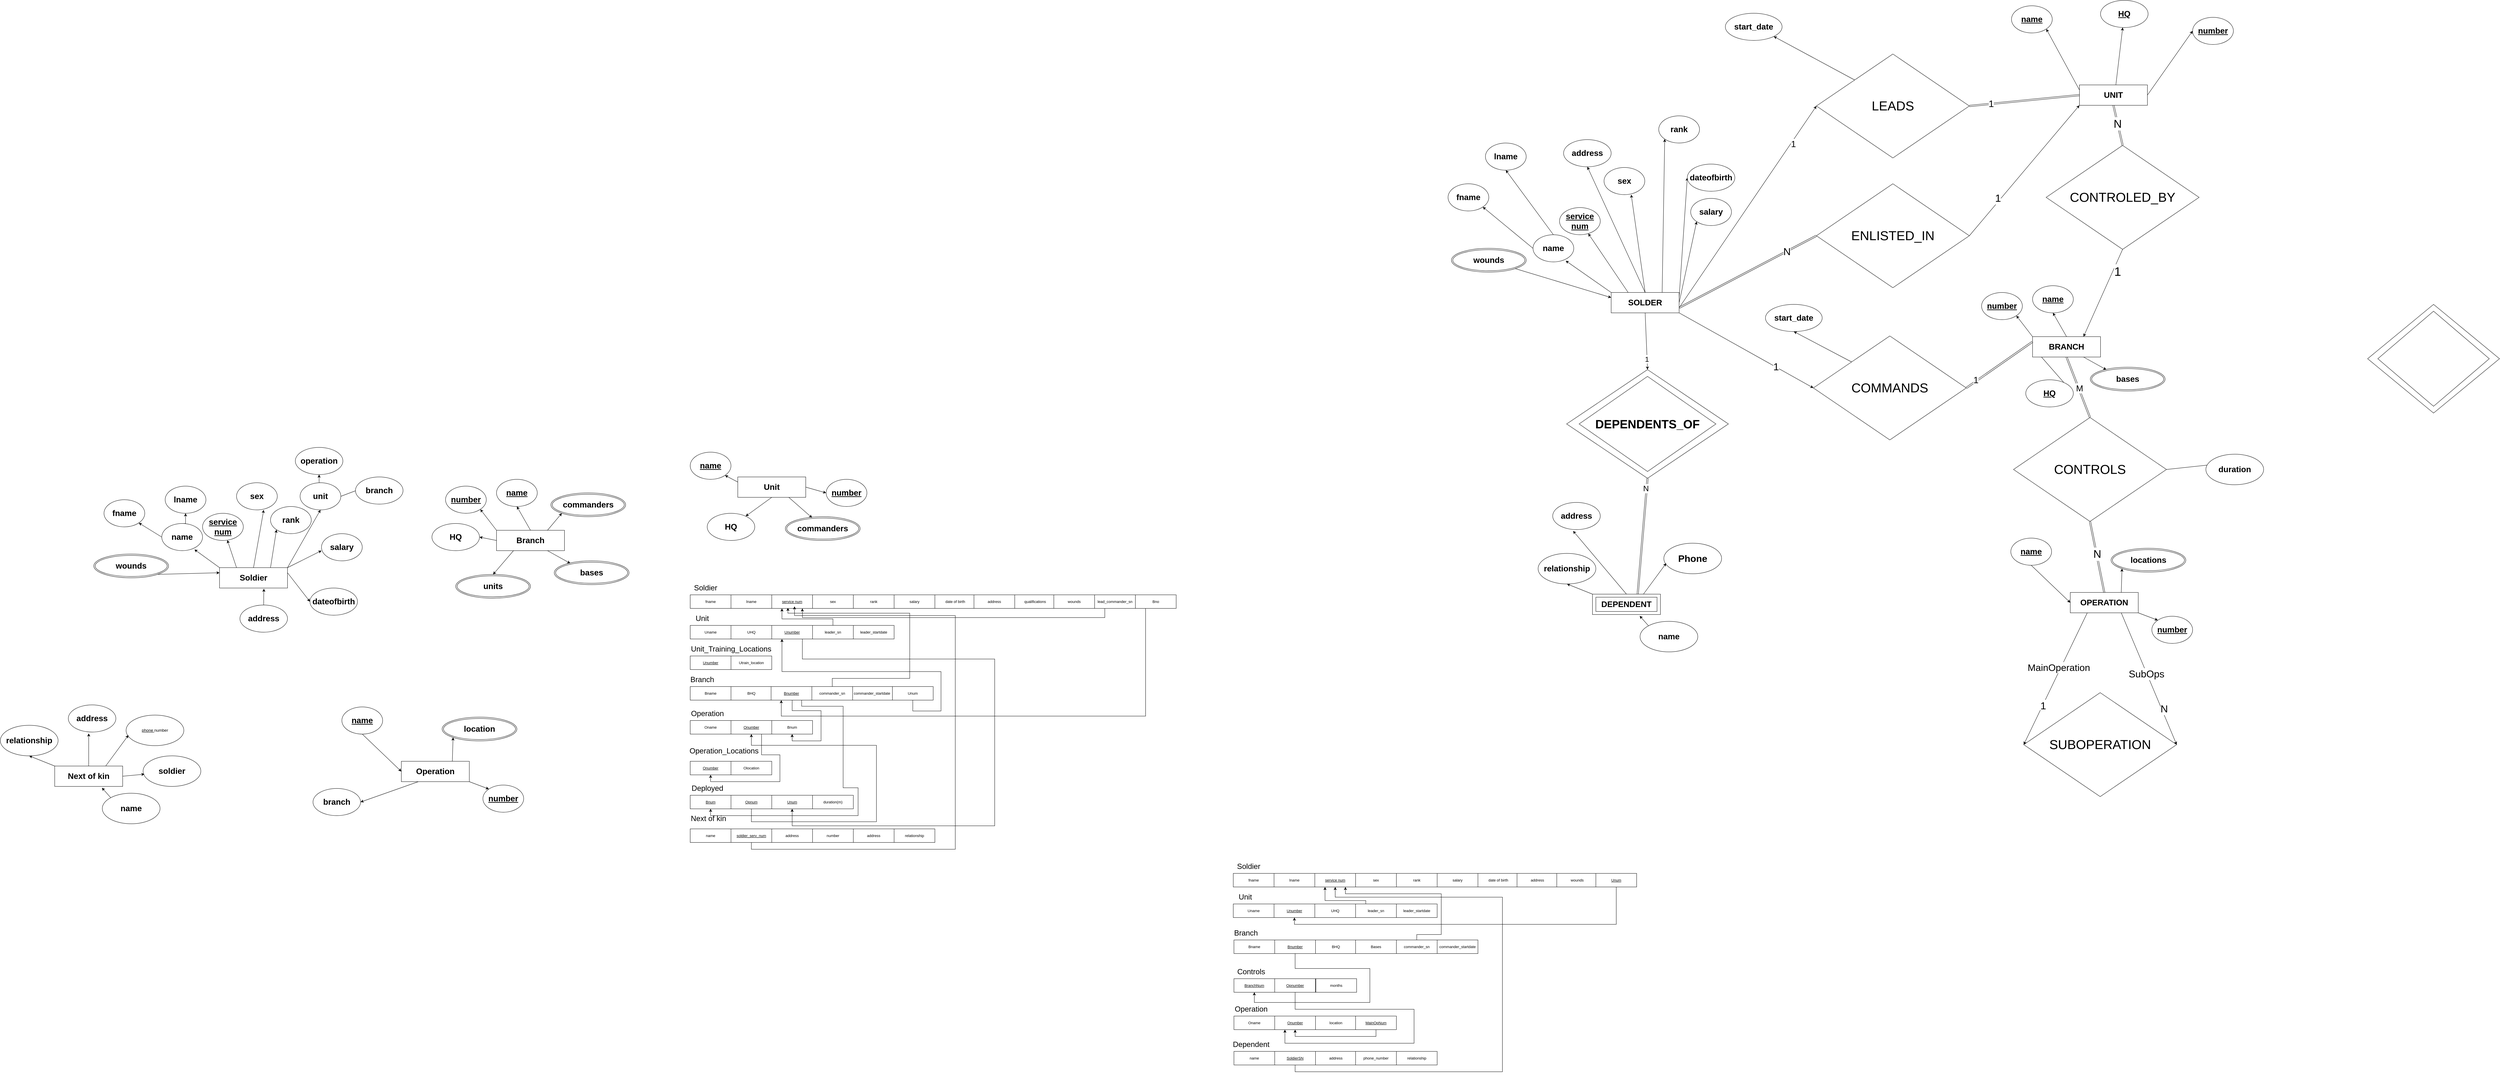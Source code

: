 <mxfile version="24.8.4">
  <diagram name="Page-1" id="bH6cYktrfCYqlOs484KL">
    <mxGraphModel dx="1280" dy="2357" grid="0" gridSize="10" guides="1" tooltips="1" connect="1" arrows="1" fold="1" page="0" pageScale="1" pageWidth="1920" pageHeight="1200" math="0" shadow="0">
      <root>
        <mxCell id="0" />
        <mxCell id="1" parent="0" />
        <mxCell id="4qwOusfXjDZK4xlIVaBN-34" style="rounded=0;orthogonalLoop=1;jettySize=auto;html=1;exitX=0.25;exitY=0;exitDx=0;exitDy=0;" parent="1" source="LnAC4LRu0r2MABlFZwdS-2" target="LnAC4LRu0r2MABlFZwdS-19" edge="1">
          <mxGeometry relative="1" as="geometry" />
        </mxCell>
        <mxCell id="4qwOusfXjDZK4xlIVaBN-36" style="rounded=0;orthogonalLoop=1;jettySize=auto;html=1;exitX=0.75;exitY=0;exitDx=0;exitDy=0;entryX=0;entryY=1;entryDx=0;entryDy=0;" parent="1" source="LnAC4LRu0r2MABlFZwdS-2" target="LnAC4LRu0r2MABlFZwdS-20" edge="1">
          <mxGeometry relative="1" as="geometry" />
        </mxCell>
        <mxCell id="4qwOusfXjDZK4xlIVaBN-37" style="rounded=0;orthogonalLoop=1;jettySize=auto;html=1;exitX=1;exitY=0;exitDx=0;exitDy=0;entryX=0.5;entryY=1;entryDx=0;entryDy=0;" parent="1" source="LnAC4LRu0r2MABlFZwdS-2" target="LnAC4LRu0r2MABlFZwdS-22" edge="1">
          <mxGeometry relative="1" as="geometry" />
        </mxCell>
        <mxCell id="4qwOusfXjDZK4xlIVaBN-41" style="rounded=0;orthogonalLoop=1;jettySize=auto;html=1;exitX=1;exitY=0.25;exitDx=0;exitDy=0;entryX=0;entryY=0.5;entryDx=0;entryDy=0;" parent="1" source="LnAC4LRu0r2MABlFZwdS-2" target="4qwOusfXjDZK4xlIVaBN-1" edge="1">
          <mxGeometry relative="1" as="geometry" />
        </mxCell>
        <mxCell id="4qwOusfXjDZK4xlIVaBN-42" style="rounded=0;orthogonalLoop=1;jettySize=auto;html=1;exitX=1;exitY=0;exitDx=0;exitDy=0;" parent="1" source="LnAC4LRu0r2MABlFZwdS-2" edge="1">
          <mxGeometry relative="1" as="geometry">
            <mxPoint x="955" y="320" as="targetPoint" />
          </mxGeometry>
        </mxCell>
        <mxCell id="LnAC4LRu0r2MABlFZwdS-2" value="&lt;h1&gt;Soldier&lt;br&gt;&lt;/h1&gt;" style="rounded=0;whiteSpace=wrap;html=1;fontStyle=1" parent="1" vertex="1">
          <mxGeometry x="655" y="370" width="200" height="60" as="geometry" />
        </mxCell>
        <mxCell id="7I8sLlN8vbdr-Xe1Vgn2-1" style="rounded=0;orthogonalLoop=1;jettySize=auto;html=1;exitX=0.5;exitY=0;exitDx=0;exitDy=0;entryX=0.5;entryY=1;entryDx=0;entryDy=0;" parent="1" source="LnAC4LRu0r2MABlFZwdS-4" target="4qwOusfXjDZK4xlIVaBN-67" edge="1">
          <mxGeometry relative="1" as="geometry" />
        </mxCell>
        <mxCell id="7I8sLlN8vbdr-Xe1Vgn2-2" style="rounded=0;orthogonalLoop=1;jettySize=auto;html=1;exitX=0.75;exitY=0;exitDx=0;exitDy=0;entryX=0;entryY=1;entryDx=0;entryDy=0;" parent="1" source="LnAC4LRu0r2MABlFZwdS-4" target="4qwOusfXjDZK4xlIVaBN-75" edge="1">
          <mxGeometry relative="1" as="geometry" />
        </mxCell>
        <mxCell id="7I8sLlN8vbdr-Xe1Vgn2-3" style="edgeStyle=none;shape=connector;rounded=0;orthogonalLoop=1;jettySize=auto;html=1;exitX=0.25;exitY=1;exitDx=0;exitDy=0;entryX=0.5;entryY=0;entryDx=0;entryDy=0;strokeColor=default;align=center;verticalAlign=middle;fontFamily=Helvetica;fontSize=11;fontColor=default;labelBackgroundColor=default;endArrow=classic;" parent="1" source="LnAC4LRu0r2MABlFZwdS-4" target="4qwOusfXjDZK4xlIVaBN-71" edge="1">
          <mxGeometry relative="1" as="geometry" />
        </mxCell>
        <mxCell id="7I8sLlN8vbdr-Xe1Vgn2-4" style="edgeStyle=none;shape=connector;rounded=0;orthogonalLoop=1;jettySize=auto;html=1;exitX=0;exitY=0.5;exitDx=0;exitDy=0;entryX=1;entryY=0.5;entryDx=0;entryDy=0;strokeColor=default;align=center;verticalAlign=middle;fontFamily=Helvetica;fontSize=11;fontColor=default;labelBackgroundColor=default;endArrow=classic;" parent="1" source="LnAC4LRu0r2MABlFZwdS-4" target="4qwOusfXjDZK4xlIVaBN-69" edge="1">
          <mxGeometry relative="1" as="geometry" />
        </mxCell>
        <mxCell id="z0lHcYxkJEWF4RWTk2GK-2" style="rounded=0;orthogonalLoop=1;jettySize=auto;html=1;exitX=0;exitY=0;exitDx=0;exitDy=0;entryX=1;entryY=1;entryDx=0;entryDy=0;" edge="1" parent="1" source="LnAC4LRu0r2MABlFZwdS-4" target="z0lHcYxkJEWF4RWTk2GK-1">
          <mxGeometry relative="1" as="geometry" />
        </mxCell>
        <mxCell id="LnAC4LRu0r2MABlFZwdS-4" value="&lt;h1&gt;Branch&lt;br&gt;&lt;/h1&gt;" style="rounded=0;whiteSpace=wrap;html=1;" parent="1" vertex="1">
          <mxGeometry x="1470" y="260" width="200" height="60" as="geometry" />
        </mxCell>
        <mxCell id="4qwOusfXjDZK4xlIVaBN-45" style="rounded=0;orthogonalLoop=1;jettySize=auto;html=1;exitX=0;exitY=0;exitDx=0;exitDy=0;entryX=0.5;entryY=1;entryDx=0;entryDy=0;" parent="1" source="LnAC4LRu0r2MABlFZwdS-6" target="4qwOusfXjDZK4xlIVaBN-8" edge="1">
          <mxGeometry relative="1" as="geometry" />
        </mxCell>
        <mxCell id="LnAC4LRu0r2MABlFZwdS-6" value="&lt;h1&gt;Next of kin&lt;br&gt;&lt;/h1&gt;" style="rounded=0;whiteSpace=wrap;html=1;" parent="1" vertex="1">
          <mxGeometry x="170" y="954" width="200" height="60" as="geometry" />
        </mxCell>
        <mxCell id="4qwOusfXjDZK4xlIVaBN-60" style="rounded=0;orthogonalLoop=1;jettySize=auto;html=1;exitX=0.75;exitY=0;exitDx=0;exitDy=0;entryX=0;entryY=1;entryDx=0;entryDy=0;" parent="1" source="LnAC4LRu0r2MABlFZwdS-9" target="4qwOusfXjDZK4xlIVaBN-59" edge="1">
          <mxGeometry relative="1" as="geometry" />
        </mxCell>
        <mxCell id="4qwOusfXjDZK4xlIVaBN-65" style="rounded=0;orthogonalLoop=1;jettySize=auto;html=1;exitX=0.25;exitY=1;exitDx=0;exitDy=0;entryX=1;entryY=0.5;entryDx=0;entryDy=0;" parent="1" source="LnAC4LRu0r2MABlFZwdS-9" target="4qwOusfXjDZK4xlIVaBN-64" edge="1">
          <mxGeometry relative="1" as="geometry" />
        </mxCell>
        <mxCell id="z0lHcYxkJEWF4RWTk2GK-6" style="edgeStyle=none;shape=connector;rounded=0;orthogonalLoop=1;jettySize=auto;html=1;exitX=1;exitY=1;exitDx=0;exitDy=0;entryX=0;entryY=0;entryDx=0;entryDy=0;strokeColor=default;align=center;verticalAlign=middle;fontFamily=Helvetica;fontSize=11;fontColor=default;labelBackgroundColor=default;endArrow=classic;" edge="1" parent="1" source="LnAC4LRu0r2MABlFZwdS-9" target="z0lHcYxkJEWF4RWTk2GK-5">
          <mxGeometry relative="1" as="geometry" />
        </mxCell>
        <mxCell id="LnAC4LRu0r2MABlFZwdS-9" value="&lt;h1&gt;Operation&lt;br&gt;&lt;/h1&gt;" style="rounded=0;whiteSpace=wrap;html=1;" parent="1" vertex="1">
          <mxGeometry x="1190" y="940" width="200" height="60" as="geometry" />
        </mxCell>
        <mxCell id="LnAC4LRu0r2MABlFZwdS-10" value="&lt;h1&gt;fname&lt;br&gt;&lt;/h1&gt;" style="ellipse;whiteSpace=wrap;html=1;" parent="1" vertex="1">
          <mxGeometry x="315" y="170" width="120" height="80" as="geometry" />
        </mxCell>
        <mxCell id="4qwOusfXjDZK4xlIVaBN-32" style="rounded=0;orthogonalLoop=1;jettySize=auto;html=1;exitX=0;exitY=0.5;exitDx=0;exitDy=0;entryX=1;entryY=1;entryDx=0;entryDy=0;" parent="1" source="LnAC4LRu0r2MABlFZwdS-12" target="LnAC4LRu0r2MABlFZwdS-10" edge="1">
          <mxGeometry relative="1" as="geometry" />
        </mxCell>
        <mxCell id="4qwOusfXjDZK4xlIVaBN-33" style="edgeStyle=orthogonalEdgeStyle;rounded=0;orthogonalLoop=1;jettySize=auto;html=1;exitX=0.5;exitY=0;exitDx=0;exitDy=0;entryX=0.5;entryY=1;entryDx=0;entryDy=0;" parent="1" source="LnAC4LRu0r2MABlFZwdS-12" target="LnAC4LRu0r2MABlFZwdS-15" edge="1">
          <mxGeometry relative="1" as="geometry" />
        </mxCell>
        <mxCell id="LnAC4LRu0r2MABlFZwdS-12" value="&lt;h1&gt;name&lt;br&gt;&lt;/h1&gt;" style="ellipse;whiteSpace=wrap;html=1;" parent="1" vertex="1">
          <mxGeometry x="485" y="240" width="120" height="80" as="geometry" />
        </mxCell>
        <mxCell id="LnAC4LRu0r2MABlFZwdS-13" style="edgeStyle=orthogonalEdgeStyle;rounded=0;orthogonalLoop=1;jettySize=auto;html=1;exitX=0.5;exitY=1;exitDx=0;exitDy=0;" parent="1" source="LnAC4LRu0r2MABlFZwdS-2" target="LnAC4LRu0r2MABlFZwdS-2" edge="1">
          <mxGeometry relative="1" as="geometry" />
        </mxCell>
        <mxCell id="LnAC4LRu0r2MABlFZwdS-15" value="&lt;h1&gt;lname&lt;br&gt;&lt;/h1&gt;" style="ellipse;whiteSpace=wrap;html=1;" parent="1" vertex="1">
          <mxGeometry x="495" y="130" width="120" height="80" as="geometry" />
        </mxCell>
        <mxCell id="LnAC4LRu0r2MABlFZwdS-19" value="&lt;h1&gt;&lt;u&gt;service num&lt;/u&gt;&lt;br&gt;&lt;/h1&gt;" style="ellipse;whiteSpace=wrap;html=1;" parent="1" vertex="1">
          <mxGeometry x="605" y="210" width="120" height="80" as="geometry" />
        </mxCell>
        <mxCell id="LnAC4LRu0r2MABlFZwdS-20" value="&lt;h1&gt;rank&lt;br&gt;&lt;/h1&gt;" style="ellipse;whiteSpace=wrap;html=1;" parent="1" vertex="1">
          <mxGeometry x="805" y="190" width="120" height="80" as="geometry" />
        </mxCell>
        <mxCell id="LnAC4LRu0r2MABlFZwdS-21" value="&lt;h1&gt;sex&lt;br&gt;&lt;/h1&gt;" style="ellipse;whiteSpace=wrap;html=1;" parent="1" vertex="1">
          <mxGeometry x="705" y="120" width="120" height="80" as="geometry" />
        </mxCell>
        <mxCell id="4qwOusfXjDZK4xlIVaBN-39" style="rounded=0;orthogonalLoop=1;jettySize=auto;html=1;exitX=1;exitY=0.5;exitDx=0;exitDy=0;entryX=0;entryY=0.5;entryDx=0;entryDy=0;" parent="1" source="LnAC4LRu0r2MABlFZwdS-22" edge="1">
          <mxGeometry relative="1" as="geometry">
            <mxPoint x="1065.0" y="140" as="targetPoint" />
          </mxGeometry>
        </mxCell>
        <mxCell id="4qwOusfXjDZK4xlIVaBN-44" style="edgeStyle=orthogonalEdgeStyle;rounded=0;orthogonalLoop=1;jettySize=auto;html=1;exitX=0.5;exitY=0;exitDx=0;exitDy=0;entryX=0.5;entryY=1;entryDx=0;entryDy=0;" parent="1" source="LnAC4LRu0r2MABlFZwdS-22" target="4qwOusfXjDZK4xlIVaBN-43" edge="1">
          <mxGeometry relative="1" as="geometry" />
        </mxCell>
        <mxCell id="LnAC4LRu0r2MABlFZwdS-22" value="&lt;h1&gt;unit&lt;br&gt;&lt;/h1&gt;" style="ellipse;whiteSpace=wrap;html=1;" parent="1" vertex="1">
          <mxGeometry x="892" y="120" width="120" height="80" as="geometry" />
        </mxCell>
        <mxCell id="LnAC4LRu0r2MABlFZwdS-23" value="&lt;h1&gt;salary&lt;br&gt;&lt;/h1&gt;" style="ellipse;whiteSpace=wrap;html=1;" parent="1" vertex="1">
          <mxGeometry x="955" y="270" width="120" height="80" as="geometry" />
        </mxCell>
        <mxCell id="4qwOusfXjDZK4xlIVaBN-1" value="&lt;h1&gt;dateofbirth&lt;br&gt;&lt;/h1&gt;" style="ellipse;whiteSpace=wrap;html=1;" parent="1" vertex="1">
          <mxGeometry x="921" y="430" width="140" height="80" as="geometry" />
        </mxCell>
        <mxCell id="4qwOusfXjDZK4xlIVaBN-3" value="&lt;h1&gt;address&lt;br&gt;&lt;/h1&gt;" style="ellipse;whiteSpace=wrap;html=1;" parent="1" vertex="1">
          <mxGeometry x="715" y="480" width="140" height="80" as="geometry" />
        </mxCell>
        <mxCell id="4qwOusfXjDZK4xlIVaBN-8" value="&lt;h1&gt;relationship&lt;br&gt;&lt;/h1&gt;" style="ellipse;whiteSpace=wrap;html=1;" parent="1" vertex="1">
          <mxGeometry x="10" y="834" width="170" height="90" as="geometry" />
        </mxCell>
        <mxCell id="4qwOusfXjDZK4xlIVaBN-9" value="&lt;h1&gt;address&lt;br&gt;&lt;/h1&gt;" style="ellipse;whiteSpace=wrap;html=1;" parent="1" vertex="1">
          <mxGeometry x="210" y="774" width="140" height="80" as="geometry" />
        </mxCell>
        <mxCell id="4qwOusfXjDZK4xlIVaBN-10" value="&lt;u&gt;phone &lt;/u&gt;number" style="ellipse;whiteSpace=wrap;html=1;" parent="1" vertex="1">
          <mxGeometry x="380" y="804" width="170" height="90" as="geometry" />
        </mxCell>
        <mxCell id="4qwOusfXjDZK4xlIVaBN-11" value="&lt;h1&gt;soldier&lt;br&gt;&lt;/h1&gt;" style="ellipse;whiteSpace=wrap;html=1;" parent="1" vertex="1">
          <mxGeometry x="430" y="924" width="170" height="90" as="geometry" />
        </mxCell>
        <mxCell id="4qwOusfXjDZK4xlIVaBN-49" style="rounded=0;orthogonalLoop=1;jettySize=auto;html=1;exitX=0;exitY=0;exitDx=0;exitDy=0;" parent="1" source="4qwOusfXjDZK4xlIVaBN-12" edge="1">
          <mxGeometry relative="1" as="geometry">
            <mxPoint x="309" y="1018" as="targetPoint" />
          </mxGeometry>
        </mxCell>
        <mxCell id="4qwOusfXjDZK4xlIVaBN-12" value="&lt;h1&gt;name&lt;br&gt;&lt;/h1&gt;" style="ellipse;whiteSpace=wrap;html=1;" parent="1" vertex="1">
          <mxGeometry x="310" y="1034" width="170" height="90" as="geometry" />
        </mxCell>
        <mxCell id="4qwOusfXjDZK4xlIVaBN-28" style="rounded=0;orthogonalLoop=1;jettySize=auto;html=1;exitX=1;exitY=1;exitDx=0;exitDy=0;entryX=0;entryY=0.25;entryDx=0;entryDy=0;" parent="1" source="4qwOusfXjDZK4xlIVaBN-18" target="LnAC4LRu0r2MABlFZwdS-2" edge="1">
          <mxGeometry relative="1" as="geometry" />
        </mxCell>
        <mxCell id="4qwOusfXjDZK4xlIVaBN-18" value="&lt;h1&gt;wounds&lt;br&gt;&lt;/h1&gt;" style="ellipse;shape=doubleEllipse;whiteSpace=wrap;html=1;" parent="1" vertex="1">
          <mxGeometry x="285" y="330" width="220" height="70" as="geometry" />
        </mxCell>
        <mxCell id="4qwOusfXjDZK4xlIVaBN-25" style="edgeStyle=orthogonalEdgeStyle;rounded=0;orthogonalLoop=1;jettySize=auto;html=1;exitX=0.5;exitY=0;exitDx=0;exitDy=0;entryX=0.653;entryY=1.033;entryDx=0;entryDy=0;entryPerimeter=0;" parent="1" source="4qwOusfXjDZK4xlIVaBN-3" target="LnAC4LRu0r2MABlFZwdS-2" edge="1">
          <mxGeometry relative="1" as="geometry" />
        </mxCell>
        <mxCell id="4qwOusfXjDZK4xlIVaBN-31" style="rounded=0;orthogonalLoop=1;jettySize=auto;html=1;exitX=0;exitY=0;exitDx=0;exitDy=0;entryX=0.802;entryY=0.957;entryDx=0;entryDy=0;entryPerimeter=0;" parent="1" source="LnAC4LRu0r2MABlFZwdS-2" target="LnAC4LRu0r2MABlFZwdS-12" edge="1">
          <mxGeometry relative="1" as="geometry" />
        </mxCell>
        <mxCell id="4qwOusfXjDZK4xlIVaBN-35" style="rounded=0;orthogonalLoop=1;jettySize=auto;html=1;exitX=0.5;exitY=0;exitDx=0;exitDy=0;entryX=0.667;entryY=1;entryDx=0;entryDy=0;entryPerimeter=0;" parent="1" source="LnAC4LRu0r2MABlFZwdS-2" target="LnAC4LRu0r2MABlFZwdS-21" edge="1">
          <mxGeometry relative="1" as="geometry" />
        </mxCell>
        <mxCell id="4qwOusfXjDZK4xlIVaBN-38" value="&lt;h1&gt;branch&lt;br&gt;&lt;/h1&gt;" style="ellipse;whiteSpace=wrap;html=1;" parent="1" vertex="1">
          <mxGeometry x="1055" y="103" width="140" height="80" as="geometry" />
        </mxCell>
        <mxCell id="4qwOusfXjDZK4xlIVaBN-43" value="&lt;h1&gt;operation&lt;br&gt;&lt;/h1&gt;" style="ellipse;whiteSpace=wrap;html=1;" parent="1" vertex="1">
          <mxGeometry x="878" y="16" width="140" height="80" as="geometry" />
        </mxCell>
        <mxCell id="4qwOusfXjDZK4xlIVaBN-46" style="edgeStyle=orthogonalEdgeStyle;rounded=0;orthogonalLoop=1;jettySize=auto;html=1;exitX=0.5;exitY=0;exitDx=0;exitDy=0;entryX=0.429;entryY=1.05;entryDx=0;entryDy=0;entryPerimeter=0;" parent="1" source="LnAC4LRu0r2MABlFZwdS-6" target="4qwOusfXjDZK4xlIVaBN-9" edge="1">
          <mxGeometry relative="1" as="geometry" />
        </mxCell>
        <mxCell id="4qwOusfXjDZK4xlIVaBN-47" style="rounded=0;orthogonalLoop=1;jettySize=auto;html=1;exitX=0.75;exitY=0;exitDx=0;exitDy=0;entryX=0.041;entryY=0.656;entryDx=0;entryDy=0;entryPerimeter=0;" parent="1" source="LnAC4LRu0r2MABlFZwdS-6" target="4qwOusfXjDZK4xlIVaBN-10" edge="1">
          <mxGeometry relative="1" as="geometry" />
        </mxCell>
        <mxCell id="4qwOusfXjDZK4xlIVaBN-48" style="rounded=0;orthogonalLoop=1;jettySize=auto;html=1;exitX=1;exitY=0.5;exitDx=0;exitDy=0;entryX=0.024;entryY=0.6;entryDx=0;entryDy=0;entryPerimeter=0;" parent="1" source="LnAC4LRu0r2MABlFZwdS-6" target="4qwOusfXjDZK4xlIVaBN-11" edge="1">
          <mxGeometry relative="1" as="geometry" />
        </mxCell>
        <mxCell id="4qwOusfXjDZK4xlIVaBN-52" style="rounded=0;orthogonalLoop=1;jettySize=auto;html=1;exitX=0.5;exitY=1;exitDx=0;exitDy=0;entryX=0;entryY=0.5;entryDx=0;entryDy=0;" parent="1" source="4qwOusfXjDZK4xlIVaBN-51" target="LnAC4LRu0r2MABlFZwdS-9" edge="1">
          <mxGeometry relative="1" as="geometry" />
        </mxCell>
        <mxCell id="4qwOusfXjDZK4xlIVaBN-51" value="&lt;h1&gt;&lt;u&gt;name&lt;br&gt;&lt;/u&gt;&lt;/h1&gt;" style="ellipse;whiteSpace=wrap;html=1;" parent="1" vertex="1">
          <mxGeometry x="1015" y="780" width="120" height="80" as="geometry" />
        </mxCell>
        <mxCell id="4qwOusfXjDZK4xlIVaBN-59" value="&lt;h1&gt;location&lt;/h1&gt;" style="ellipse;shape=doubleEllipse;whiteSpace=wrap;html=1;" parent="1" vertex="1">
          <mxGeometry x="1310" y="810" width="220" height="70" as="geometry" />
        </mxCell>
        <mxCell id="4qwOusfXjDZK4xlIVaBN-64" value="&lt;h1&gt;branch&lt;br&gt;&lt;/h1&gt;" style="ellipse;whiteSpace=wrap;html=1;" parent="1" vertex="1">
          <mxGeometry x="930" y="1020" width="140" height="80" as="geometry" />
        </mxCell>
        <mxCell id="4qwOusfXjDZK4xlIVaBN-67" value="&lt;h1&gt;&lt;u&gt;name&lt;br&gt;&lt;/u&gt;&lt;/h1&gt;" style="ellipse;whiteSpace=wrap;html=1;" parent="1" vertex="1">
          <mxGeometry x="1470" y="110" width="120" height="80" as="geometry" />
        </mxCell>
        <mxCell id="4qwOusfXjDZK4xlIVaBN-69" value="&lt;h1&gt;HQ&lt;br&gt;&lt;/h1&gt;" style="ellipse;whiteSpace=wrap;html=1;" parent="1" vertex="1">
          <mxGeometry x="1280" y="240" width="140" height="80" as="geometry" />
        </mxCell>
        <mxCell id="4qwOusfXjDZK4xlIVaBN-71" value="&lt;h1&gt;units&lt;br&gt;&lt;/h1&gt;" style="ellipse;shape=doubleEllipse;whiteSpace=wrap;html=1;" parent="1" vertex="1">
          <mxGeometry x="1350" y="390" width="220" height="70" as="geometry" />
        </mxCell>
        <mxCell id="7I8sLlN8vbdr-Xe1Vgn2-6" style="edgeStyle=none;shape=connector;rounded=0;orthogonalLoop=1;jettySize=auto;html=1;exitX=0.5;exitY=1;exitDx=0;exitDy=0;strokeColor=default;align=center;verticalAlign=middle;fontFamily=Helvetica;fontSize=11;fontColor=default;labelBackgroundColor=default;endArrow=classic;" parent="1" source="4qwOusfXjDZK4xlIVaBN-72" target="4qwOusfXjDZK4xlIVaBN-76" edge="1">
          <mxGeometry relative="1" as="geometry" />
        </mxCell>
        <mxCell id="7I8sLlN8vbdr-Xe1Vgn2-8" style="edgeStyle=none;shape=connector;rounded=0;orthogonalLoop=1;jettySize=auto;html=1;exitX=0;exitY=0.25;exitDx=0;exitDy=0;entryX=1;entryY=1;entryDx=0;entryDy=0;strokeColor=default;align=center;verticalAlign=middle;fontFamily=Helvetica;fontSize=11;fontColor=default;labelBackgroundColor=default;endArrow=classic;" parent="1" source="4qwOusfXjDZK4xlIVaBN-72" target="4qwOusfXjDZK4xlIVaBN-78" edge="1">
          <mxGeometry relative="1" as="geometry" />
        </mxCell>
        <mxCell id="z0lHcYxkJEWF4RWTk2GK-4" style="edgeStyle=none;shape=connector;rounded=0;orthogonalLoop=1;jettySize=auto;html=1;exitX=1;exitY=0.5;exitDx=0;exitDy=0;entryX=0;entryY=0.5;entryDx=0;entryDy=0;strokeColor=default;align=center;verticalAlign=middle;fontFamily=Helvetica;fontSize=11;fontColor=default;labelBackgroundColor=default;endArrow=classic;" edge="1" parent="1" source="4qwOusfXjDZK4xlIVaBN-72" target="z0lHcYxkJEWF4RWTk2GK-3">
          <mxGeometry relative="1" as="geometry" />
        </mxCell>
        <mxCell id="4qwOusfXjDZK4xlIVaBN-72" value="&lt;h1&gt;Unit&lt;br&gt;&lt;/h1&gt;" style="rounded=0;whiteSpace=wrap;html=1;" parent="1" vertex="1">
          <mxGeometry x="2180" y="103" width="200" height="60" as="geometry" />
        </mxCell>
        <mxCell id="4qwOusfXjDZK4xlIVaBN-75" value="&lt;h1&gt;commanders&lt;br&gt;&lt;/h1&gt;" style="ellipse;shape=doubleEllipse;whiteSpace=wrap;html=1;" parent="1" vertex="1">
          <mxGeometry x="1630" y="150" width="220" height="70" as="geometry" />
        </mxCell>
        <mxCell id="4qwOusfXjDZK4xlIVaBN-76" value="&lt;h1&gt;HQ&lt;br&gt;&lt;/h1&gt;" style="ellipse;whiteSpace=wrap;html=1;" parent="1" vertex="1">
          <mxGeometry x="2090" y="210" width="140" height="80" as="geometry" />
        </mxCell>
        <mxCell id="4qwOusfXjDZK4xlIVaBN-77" value="&lt;h1&gt;commanders&lt;br&gt;&lt;/h1&gt;" style="ellipse;shape=doubleEllipse;whiteSpace=wrap;html=1;" parent="1" vertex="1">
          <mxGeometry x="2320" y="220" width="220" height="70" as="geometry" />
        </mxCell>
        <mxCell id="4qwOusfXjDZK4xlIVaBN-78" value="&lt;h1&gt;&lt;u&gt;name&lt;br&gt;&lt;/u&gt;&lt;/h1&gt;" style="ellipse;whiteSpace=wrap;html=1;" parent="1" vertex="1">
          <mxGeometry x="2040" y="30" width="120" height="80" as="geometry" />
        </mxCell>
        <mxCell id="4qwOusfXjDZK4xlIVaBN-80" value="&lt;h1&gt;bases&lt;br&gt;&lt;/h1&gt;" style="ellipse;shape=doubleEllipse;whiteSpace=wrap;html=1;" parent="1" vertex="1">
          <mxGeometry x="1640" y="350" width="220" height="70" as="geometry" />
        </mxCell>
        <mxCell id="7I8sLlN8vbdr-Xe1Vgn2-5" style="edgeStyle=none;shape=connector;rounded=0;orthogonalLoop=1;jettySize=auto;html=1;exitX=0.75;exitY=1;exitDx=0;exitDy=0;entryX=0.214;entryY=0.104;entryDx=0;entryDy=0;entryPerimeter=0;strokeColor=default;align=center;verticalAlign=middle;fontFamily=Helvetica;fontSize=11;fontColor=default;labelBackgroundColor=default;endArrow=classic;" parent="1" source="LnAC4LRu0r2MABlFZwdS-4" target="4qwOusfXjDZK4xlIVaBN-80" edge="1">
          <mxGeometry relative="1" as="geometry" />
        </mxCell>
        <mxCell id="7I8sLlN8vbdr-Xe1Vgn2-7" style="edgeStyle=none;shape=connector;rounded=0;orthogonalLoop=1;jettySize=auto;html=1;exitX=0.75;exitY=1;exitDx=0;exitDy=0;entryX=0.357;entryY=0.043;entryDx=0;entryDy=0;entryPerimeter=0;strokeColor=default;align=center;verticalAlign=middle;fontFamily=Helvetica;fontSize=11;fontColor=default;labelBackgroundColor=default;endArrow=classic;" parent="1" source="4qwOusfXjDZK4xlIVaBN-72" target="4qwOusfXjDZK4xlIVaBN-77" edge="1">
          <mxGeometry relative="1" as="geometry" />
        </mxCell>
        <mxCell id="7I8sLlN8vbdr-Xe1Vgn2-17" value="" style="group;align=left;" parent="1" vertex="1" connectable="0">
          <mxGeometry x="2030" y="500" width="130" height="80" as="geometry" />
        </mxCell>
        <mxCell id="7I8sLlN8vbdr-Xe1Vgn2-18" value="Uname" style="rounded=0;whiteSpace=wrap;html=1;fontFamily=Helvetica;fontSize=11;fontColor=default;labelBackgroundColor=default;" parent="7I8sLlN8vbdr-Xe1Vgn2-17" vertex="1">
          <mxGeometry x="10" y="40" width="120" height="40" as="geometry" />
        </mxCell>
        <mxCell id="7I8sLlN8vbdr-Xe1Vgn2-19" value="Unit" style="text;html=1;align=center;verticalAlign=middle;resizable=0;points=[];autosize=1;strokeColor=none;fillColor=none;fontFamily=Helvetica;fontSize=22;fontColor=default;labelBackgroundColor=default;" parent="7I8sLlN8vbdr-Xe1Vgn2-17" vertex="1">
          <mxGeometry x="15" width="60" height="40" as="geometry" />
        </mxCell>
        <mxCell id="7I8sLlN8vbdr-Xe1Vgn2-27" value="" style="group" parent="1" vertex="1" connectable="0">
          <mxGeometry x="2030" y="410" width="130" height="80" as="geometry" />
        </mxCell>
        <mxCell id="7I8sLlN8vbdr-Xe1Vgn2-28" value="fname" style="rounded=0;whiteSpace=wrap;html=1;fontFamily=Helvetica;fontSize=11;fontColor=default;labelBackgroundColor=default;" parent="7I8sLlN8vbdr-Xe1Vgn2-27" vertex="1">
          <mxGeometry x="10" y="40" width="120" height="40" as="geometry" />
        </mxCell>
        <mxCell id="7I8sLlN8vbdr-Xe1Vgn2-11" value="Soldier" style="text;html=1;align=center;verticalAlign=middle;resizable=0;points=[];autosize=1;strokeColor=none;fillColor=none;fontFamily=Helvetica;fontSize=22;fontColor=default;labelBackgroundColor=default;" parent="7I8sLlN8vbdr-Xe1Vgn2-27" vertex="1">
          <mxGeometry x="10" width="90" height="40" as="geometry" />
        </mxCell>
        <mxCell id="7I8sLlN8vbdr-Xe1Vgn2-30" value="" style="group" parent="1" vertex="1" connectable="0">
          <mxGeometry x="2150" y="410" width="130" height="80" as="geometry" />
        </mxCell>
        <mxCell id="7I8sLlN8vbdr-Xe1Vgn2-31" value="lname" style="rounded=0;whiteSpace=wrap;html=1;fontFamily=Helvetica;fontSize=11;fontColor=default;labelBackgroundColor=default;" parent="7I8sLlN8vbdr-Xe1Vgn2-30" vertex="1">
          <mxGeometry x="10" y="40" width="120" height="40" as="geometry" />
        </mxCell>
        <mxCell id="7I8sLlN8vbdr-Xe1Vgn2-33" value="" style="group;fontStyle=4" parent="1" vertex="1" connectable="0">
          <mxGeometry x="2270" y="410" width="130" height="80" as="geometry" />
        </mxCell>
        <mxCell id="7I8sLlN8vbdr-Xe1Vgn2-34" value="&lt;u&gt;service num&lt;/u&gt;" style="rounded=0;whiteSpace=wrap;html=1;fontFamily=Helvetica;fontSize=11;fontColor=default;labelBackgroundColor=default;" parent="7I8sLlN8vbdr-Xe1Vgn2-33" vertex="1">
          <mxGeometry x="10" y="40" width="120" height="40" as="geometry" />
        </mxCell>
        <mxCell id="7I8sLlN8vbdr-Xe1Vgn2-35" value="" style="group" parent="1" vertex="1" connectable="0">
          <mxGeometry x="2390" y="410" width="130" height="80" as="geometry" />
        </mxCell>
        <mxCell id="7I8sLlN8vbdr-Xe1Vgn2-36" value="sex" style="rounded=0;whiteSpace=wrap;html=1;fontFamily=Helvetica;fontSize=11;fontColor=default;labelBackgroundColor=default;" parent="7I8sLlN8vbdr-Xe1Vgn2-35" vertex="1">
          <mxGeometry x="10" y="40" width="120" height="40" as="geometry" />
        </mxCell>
        <mxCell id="7I8sLlN8vbdr-Xe1Vgn2-37" value="" style="group" parent="1" vertex="1" connectable="0">
          <mxGeometry x="2510" y="410" width="130" height="80" as="geometry" />
        </mxCell>
        <mxCell id="7I8sLlN8vbdr-Xe1Vgn2-38" value="rank" style="rounded=0;whiteSpace=wrap;html=1;fontFamily=Helvetica;fontSize=11;fontColor=default;labelBackgroundColor=default;" parent="7I8sLlN8vbdr-Xe1Vgn2-37" vertex="1">
          <mxGeometry x="10" y="40" width="120" height="40" as="geometry" />
        </mxCell>
        <mxCell id="7I8sLlN8vbdr-Xe1Vgn2-39" value="" style="group" parent="1" vertex="1" connectable="0">
          <mxGeometry x="2150" y="500" width="130" height="80" as="geometry" />
        </mxCell>
        <mxCell id="7I8sLlN8vbdr-Xe1Vgn2-40" value="UHQ" style="rounded=0;whiteSpace=wrap;html=1;fontFamily=Helvetica;fontSize=11;fontColor=default;labelBackgroundColor=default;" parent="7I8sLlN8vbdr-Xe1Vgn2-39" vertex="1">
          <mxGeometry x="10" y="40" width="120" height="40" as="geometry" />
        </mxCell>
        <mxCell id="7I8sLlN8vbdr-Xe1Vgn2-43" value="" style="group" parent="1" vertex="1" connectable="0">
          <mxGeometry x="2270" y="500" width="130" height="80" as="geometry" />
        </mxCell>
        <mxCell id="7I8sLlN8vbdr-Xe1Vgn2-44" value="Unumber" style="rounded=0;whiteSpace=wrap;html=1;fontFamily=Helvetica;fontSize=11;fontColor=default;labelBackgroundColor=default;fontStyle=4" parent="7I8sLlN8vbdr-Xe1Vgn2-43" vertex="1">
          <mxGeometry x="10" y="40" width="120" height="40" as="geometry" />
        </mxCell>
        <mxCell id="7I8sLlN8vbdr-Xe1Vgn2-79" value="" style="group" parent="1" vertex="1" connectable="0">
          <mxGeometry x="2630" y="410" width="130" height="80" as="geometry" />
        </mxCell>
        <mxCell id="7I8sLlN8vbdr-Xe1Vgn2-80" value="salary" style="rounded=0;whiteSpace=wrap;html=1;fontFamily=Helvetica;fontSize=11;fontColor=default;labelBackgroundColor=default;" parent="7I8sLlN8vbdr-Xe1Vgn2-79" vertex="1">
          <mxGeometry x="10" y="40" width="120" height="40" as="geometry" />
        </mxCell>
        <mxCell id="7I8sLlN8vbdr-Xe1Vgn2-81" value="" style="group" parent="1" vertex="1" connectable="0">
          <mxGeometry x="2750" y="410" width="130" height="80" as="geometry" />
        </mxCell>
        <mxCell id="7I8sLlN8vbdr-Xe1Vgn2-82" value="date of birth" style="rounded=0;whiteSpace=wrap;html=1;fontFamily=Helvetica;fontSize=11;fontColor=default;labelBackgroundColor=default;" parent="7I8sLlN8vbdr-Xe1Vgn2-81" vertex="1">
          <mxGeometry x="10" y="40" width="120" height="40" as="geometry" />
        </mxCell>
        <mxCell id="7I8sLlN8vbdr-Xe1Vgn2-83" value="" style="group" parent="1" vertex="1" connectable="0">
          <mxGeometry x="2870" y="410" width="130" height="80" as="geometry" />
        </mxCell>
        <mxCell id="7I8sLlN8vbdr-Xe1Vgn2-84" value="address" style="rounded=0;whiteSpace=wrap;html=1;fontFamily=Helvetica;fontSize=11;fontColor=default;labelBackgroundColor=default;" parent="7I8sLlN8vbdr-Xe1Vgn2-83" vertex="1">
          <mxGeometry x="5" y="40" width="120" height="40" as="geometry" />
        </mxCell>
        <mxCell id="7I8sLlN8vbdr-Xe1Vgn2-85" value="" style="group" parent="1" vertex="1" connectable="0">
          <mxGeometry x="2985" y="410" width="130" height="80" as="geometry" />
        </mxCell>
        <mxCell id="7I8sLlN8vbdr-Xe1Vgn2-86" value="qualifications" style="rounded=0;whiteSpace=wrap;html=1;fontFamily=Helvetica;fontSize=11;fontColor=default;labelBackgroundColor=default;" parent="7I8sLlN8vbdr-Xe1Vgn2-85" vertex="1">
          <mxGeometry x="10" y="40" width="120" height="40" as="geometry" />
        </mxCell>
        <mxCell id="7I8sLlN8vbdr-Xe1Vgn2-87" value="" style="group" parent="1" vertex="1" connectable="0">
          <mxGeometry x="3100" y="410" width="130" height="80" as="geometry" />
        </mxCell>
        <mxCell id="7I8sLlN8vbdr-Xe1Vgn2-88" value="wounds" style="rounded=0;whiteSpace=wrap;html=1;fontFamily=Helvetica;fontSize=11;fontColor=default;labelBackgroundColor=default;" parent="7I8sLlN8vbdr-Xe1Vgn2-87" vertex="1">
          <mxGeometry x="10" y="40" width="120" height="40" as="geometry" />
        </mxCell>
        <mxCell id="z0lHcYxkJEWF4RWTk2GK-1" value="&lt;font style=&quot;font-size: 24px;&quot;&gt;&lt;u&gt;number&lt;br&gt;&lt;/u&gt;&lt;/font&gt;" style="ellipse;whiteSpace=wrap;html=1;fontStyle=1" vertex="1" parent="1">
          <mxGeometry x="1320" y="130" width="120" height="80" as="geometry" />
        </mxCell>
        <mxCell id="z0lHcYxkJEWF4RWTk2GK-3" value="&lt;font style=&quot;font-size: 24px;&quot;&gt;&lt;u&gt;number&lt;br&gt;&lt;/u&gt;&lt;/font&gt;" style="ellipse;whiteSpace=wrap;html=1;fontStyle=1" vertex="1" parent="1">
          <mxGeometry x="2440" y="110" width="120" height="80" as="geometry" />
        </mxCell>
        <mxCell id="z0lHcYxkJEWF4RWTk2GK-5" value="&lt;font style=&quot;font-size: 24px;&quot;&gt;&lt;u&gt;number&lt;br&gt;&lt;/u&gt;&lt;/font&gt;" style="ellipse;whiteSpace=wrap;html=1;fontStyle=1" vertex="1" parent="1">
          <mxGeometry x="1430" y="1010" width="120" height="80" as="geometry" />
        </mxCell>
        <mxCell id="7I8sLlN8vbdr-Xe1Vgn2-21" value="Bname" style="rounded=0;whiteSpace=wrap;html=1;fontFamily=Helvetica;fontSize=11;fontColor=default;labelBackgroundColor=default;" parent="1" vertex="1">
          <mxGeometry x="2040" y="720" width="120" height="40" as="geometry" />
        </mxCell>
        <mxCell id="7I8sLlN8vbdr-Xe1Vgn2-22" value="Branch" style="text;html=1;align=center;verticalAlign=middle;resizable=0;points=[];autosize=1;strokeColor=none;fillColor=none;fontFamily=Helvetica;fontSize=22;fontColor=default;labelBackgroundColor=default;" parent="1" vertex="1">
          <mxGeometry x="2030" y="680" width="90" height="40" as="geometry" />
        </mxCell>
        <mxCell id="7I8sLlN8vbdr-Xe1Vgn2-24" value="" style="group" parent="1" vertex="1" connectable="0">
          <mxGeometry x="2040" y="770" width="1080" height="409" as="geometry" />
        </mxCell>
        <mxCell id="z0lHcYxkJEWF4RWTk2GK-8" value="name" style="rounded=0;whiteSpace=wrap;html=1;fontFamily=Helvetica;fontSize=11;fontColor=default;labelBackgroundColor=default;" vertex="1" parent="7I8sLlN8vbdr-Xe1Vgn2-24">
          <mxGeometry y="369" width="120" height="40" as="geometry" />
        </mxCell>
        <mxCell id="z0lHcYxkJEWF4RWTk2GK-11" value="&lt;u&gt;soldier_serv_num&lt;/u&gt;" style="rounded=0;whiteSpace=wrap;html=1;fontFamily=Helvetica;fontSize=11;fontColor=default;labelBackgroundColor=default;" vertex="1" parent="7I8sLlN8vbdr-Xe1Vgn2-24">
          <mxGeometry x="120" y="369" width="120" height="40" as="geometry" />
        </mxCell>
        <mxCell id="z0lHcYxkJEWF4RWTk2GK-12" value="address" style="rounded=0;whiteSpace=wrap;html=1;fontFamily=Helvetica;fontSize=11;fontColor=default;labelBackgroundColor=default;" vertex="1" parent="7I8sLlN8vbdr-Xe1Vgn2-24">
          <mxGeometry x="240" y="369" width="120" height="40" as="geometry" />
        </mxCell>
        <mxCell id="z0lHcYxkJEWF4RWTk2GK-13" value="number" style="rounded=0;whiteSpace=wrap;html=1;fontFamily=Helvetica;fontSize=11;fontColor=default;labelBackgroundColor=default;" vertex="1" parent="7I8sLlN8vbdr-Xe1Vgn2-24">
          <mxGeometry x="360" y="369" width="120" height="40" as="geometry" />
        </mxCell>
        <mxCell id="z0lHcYxkJEWF4RWTk2GK-15" value="address" style="rounded=0;whiteSpace=wrap;html=1;fontFamily=Helvetica;fontSize=11;fontColor=default;labelBackgroundColor=default;" vertex="1" parent="7I8sLlN8vbdr-Xe1Vgn2-24">
          <mxGeometry x="480" y="369" width="120" height="40" as="geometry" />
        </mxCell>
        <mxCell id="z0lHcYxkJEWF4RWTk2GK-9" value="&amp;nbsp;&amp;nbsp;&amp;nbsp;&amp;nbsp;&amp;nbsp; Next of kin" style="text;html=1;align=center;verticalAlign=middle;resizable=0;points=[];autosize=1;strokeColor=none;fillColor=none;fontFamily=Helvetica;fontSize=22;fontColor=default;labelBackgroundColor=default;" vertex="1" parent="7I8sLlN8vbdr-Xe1Vgn2-24">
          <mxGeometry x="-44.5" y="320" width="159" height="38" as="geometry" />
        </mxCell>
        <mxCell id="z0lHcYxkJEWF4RWTk2GK-44" value="Oname" style="rounded=0;whiteSpace=wrap;html=1;fontFamily=Helvetica;fontSize=11;fontColor=default;labelBackgroundColor=default;" vertex="1" parent="7I8sLlN8vbdr-Xe1Vgn2-24">
          <mxGeometry y="50" width="120" height="40" as="geometry" />
        </mxCell>
        <mxCell id="z0lHcYxkJEWF4RWTk2GK-161" style="edgeStyle=orthogonalEdgeStyle;shape=connector;rounded=0;orthogonalLoop=1;jettySize=auto;html=1;exitX=0.75;exitY=1;exitDx=0;exitDy=0;entryX=0.5;entryY=1;entryDx=0;entryDy=0;strokeColor=default;align=center;verticalAlign=middle;fontFamily=Helvetica;fontSize=11;fontColor=default;labelBackgroundColor=default;endArrow=classic;" edge="1" parent="7I8sLlN8vbdr-Xe1Vgn2-24" source="z0lHcYxkJEWF4RWTk2GK-45" target="z0lHcYxkJEWF4RWTk2GK-34">
          <mxGeometry relative="1" as="geometry">
            <Array as="points">
              <mxPoint x="210" y="151" />
              <mxPoint x="264" y="151" />
              <mxPoint x="264" y="230" />
              <mxPoint x="60" y="230" />
            </Array>
          </mxGeometry>
        </mxCell>
        <mxCell id="z0lHcYxkJEWF4RWTk2GK-45" value="&lt;u&gt;Onumber&lt;/u&gt;" style="rounded=0;whiteSpace=wrap;html=1;fontFamily=Helvetica;fontSize=11;fontColor=default;labelBackgroundColor=default;" vertex="1" parent="7I8sLlN8vbdr-Xe1Vgn2-24">
          <mxGeometry x="120" y="50" width="120" height="40" as="geometry" />
        </mxCell>
        <mxCell id="z0lHcYxkJEWF4RWTk2GK-48" value="&amp;nbsp;&amp;nbsp;&amp;nbsp;&amp;nbsp; Operation" style="text;html=1;align=center;verticalAlign=middle;resizable=0;points=[];autosize=1;strokeColor=none;fillColor=none;fontFamily=Helvetica;fontSize=22;fontColor=default;labelBackgroundColor=default;" vertex="1" parent="7I8sLlN8vbdr-Xe1Vgn2-24">
          <mxGeometry x="-40" y="10" width="150" height="40" as="geometry" />
        </mxCell>
        <mxCell id="7I8sLlN8vbdr-Xe1Vgn2-25" value="&lt;u&gt;Bnum&lt;/u&gt;" style="rounded=0;whiteSpace=wrap;html=1;fontFamily=Helvetica;fontSize=11;fontColor=default;labelBackgroundColor=default;" parent="7I8sLlN8vbdr-Xe1Vgn2-24" vertex="1">
          <mxGeometry y="270" width="120" height="40" as="geometry" />
        </mxCell>
        <mxCell id="z0lHcYxkJEWF4RWTk2GK-159" style="edgeStyle=orthogonalEdgeStyle;shape=connector;rounded=0;orthogonalLoop=1;jettySize=auto;html=1;exitX=0.5;exitY=1;exitDx=0;exitDy=0;entryX=0.5;entryY=1;entryDx=0;entryDy=0;strokeColor=default;align=center;verticalAlign=middle;fontFamily=Helvetica;fontSize=11;fontColor=default;labelBackgroundColor=default;endArrow=classic;" edge="1" parent="7I8sLlN8vbdr-Xe1Vgn2-24" source="7I8sLlN8vbdr-Xe1Vgn2-60" target="z0lHcYxkJEWF4RWTk2GK-45">
          <mxGeometry relative="1" as="geometry">
            <Array as="points">
              <mxPoint x="180" y="348" />
              <mxPoint x="548" y="348" />
              <mxPoint x="548" y="123" />
              <mxPoint x="180" y="123" />
            </Array>
          </mxGeometry>
        </mxCell>
        <mxCell id="7I8sLlN8vbdr-Xe1Vgn2-60" value="&lt;u&gt;Opnum&lt;/u&gt;" style="rounded=0;whiteSpace=wrap;html=1;fontFamily=Helvetica;fontSize=11;fontColor=default;labelBackgroundColor=default;" parent="7I8sLlN8vbdr-Xe1Vgn2-24" vertex="1">
          <mxGeometry x="120" y="270" width="120" height="40" as="geometry" />
        </mxCell>
        <mxCell id="7I8sLlN8vbdr-Xe1Vgn2-63" value="duration(m)" style="rounded=0;whiteSpace=wrap;html=1;fontFamily=Helvetica;fontSize=11;fontColor=default;labelBackgroundColor=default;" parent="7I8sLlN8vbdr-Xe1Vgn2-24" vertex="1">
          <mxGeometry x="360" y="270" width="120" height="40" as="geometry" />
        </mxCell>
        <mxCell id="7I8sLlN8vbdr-Xe1Vgn2-26" value="&amp;nbsp;&amp;nbsp;&amp;nbsp;&amp;nbsp; Deployed" style="text;html=1;align=center;verticalAlign=middle;resizable=0;points=[];autosize=1;strokeColor=none;fillColor=none;fontFamily=Helvetica;fontSize=22;fontColor=default;labelBackgroundColor=default;" parent="7I8sLlN8vbdr-Xe1Vgn2-24" vertex="1">
          <mxGeometry x="-40" y="230" width="150" height="40" as="geometry" />
        </mxCell>
        <mxCell id="z0lHcYxkJEWF4RWTk2GK-34" value="&lt;u&gt;Onumber&lt;/u&gt;" style="rounded=0;whiteSpace=wrap;html=1;fontFamily=Helvetica;fontSize=11;fontColor=default;labelBackgroundColor=default;" vertex="1" parent="7I8sLlN8vbdr-Xe1Vgn2-24">
          <mxGeometry y="170" width="120" height="40" as="geometry" />
        </mxCell>
        <mxCell id="z0lHcYxkJEWF4RWTk2GK-35" value="Olocation" style="rounded=0;whiteSpace=wrap;html=1;fontFamily=Helvetica;fontSize=11;fontColor=default;labelBackgroundColor=default;" vertex="1" parent="7I8sLlN8vbdr-Xe1Vgn2-24">
          <mxGeometry x="120" y="170" width="120" height="40" as="geometry" />
        </mxCell>
        <mxCell id="z0lHcYxkJEWF4RWTk2GK-33" value="&amp;nbsp;&amp;nbsp;&amp;nbsp;&amp;nbsp;&amp;nbsp;&amp;nbsp;&amp;nbsp;&amp;nbsp;&amp;nbsp;&amp;nbsp;&amp;nbsp;&amp;nbsp;&amp;nbsp;&amp;nbsp;&amp;nbsp;&amp;nbsp;&amp;nbsp;&amp;nbsp;&amp;nbsp;&amp;nbsp; Operation_Locations" style="text;html=1;align=center;verticalAlign=middle;resizable=0;points=[];autosize=1;strokeColor=none;fillColor=none;fontFamily=Helvetica;fontSize=22;fontColor=default;labelBackgroundColor=default;" vertex="1" parent="7I8sLlN8vbdr-Xe1Vgn2-24">
          <mxGeometry x="-140" y="120" width="350" height="40" as="geometry" />
        </mxCell>
        <mxCell id="z0lHcYxkJEWF4RWTk2GK-54" value="relationship" style="rounded=0;whiteSpace=wrap;html=1;fontFamily=Helvetica;fontSize=11;fontColor=default;labelBackgroundColor=default;" vertex="1" parent="7I8sLlN8vbdr-Xe1Vgn2-24">
          <mxGeometry x="600" y="369" width="120" height="40" as="geometry" />
        </mxCell>
        <mxCell id="z0lHcYxkJEWF4RWTk2GK-61" value="Bnum" style="rounded=0;whiteSpace=wrap;html=1;fontFamily=Helvetica;fontSize=11;labelBackgroundColor=default;" vertex="1" parent="7I8sLlN8vbdr-Xe1Vgn2-24">
          <mxGeometry x="240" y="50" width="120" height="40" as="geometry" />
        </mxCell>
        <mxCell id="z0lHcYxkJEWF4RWTk2GK-142" value="&lt;u&gt;Unum&lt;br&gt;&lt;/u&gt;" style="rounded=0;whiteSpace=wrap;html=1;fontFamily=Helvetica;fontSize=11;fontColor=default;labelBackgroundColor=default;" vertex="1" parent="7I8sLlN8vbdr-Xe1Vgn2-24">
          <mxGeometry x="240" y="270" width="120" height="40" as="geometry" />
        </mxCell>
        <mxCell id="7I8sLlN8vbdr-Xe1Vgn2-52" value="" style="group" parent="1" vertex="1" connectable="0">
          <mxGeometry x="2160" y="680" width="130" height="80" as="geometry" />
        </mxCell>
        <mxCell id="7I8sLlN8vbdr-Xe1Vgn2-53" value="BHQ" style="rounded=0;whiteSpace=wrap;html=1;fontFamily=Helvetica;fontSize=11;fontColor=default;labelBackgroundColor=default;" parent="7I8sLlN8vbdr-Xe1Vgn2-52" vertex="1">
          <mxGeometry y="40" width="120" height="40" as="geometry" />
        </mxCell>
        <mxCell id="z0lHcYxkJEWF4RWTk2GK-80" style="edgeStyle=orthogonalEdgeStyle;shape=connector;rounded=0;orthogonalLoop=1;jettySize=auto;html=1;exitX=0.5;exitY=1;exitDx=0;exitDy=0;entryX=0.5;entryY=1;entryDx=0;entryDy=0;strokeColor=default;align=center;verticalAlign=middle;fontFamily=Helvetica;fontSize=11;fontColor=default;labelBackgroundColor=default;endArrow=classic;" edge="1" parent="1" source="7I8sLlN8vbdr-Xe1Vgn2-56" target="z0lHcYxkJEWF4RWTk2GK-61">
          <mxGeometry relative="1" as="geometry">
            <Array as="points">
              <mxPoint x="2340" y="791" />
              <mxPoint x="2425" y="791" />
              <mxPoint x="2425" y="880" />
              <mxPoint x="2340" y="880" />
            </Array>
          </mxGeometry>
        </mxCell>
        <mxCell id="z0lHcYxkJEWF4RWTk2GK-158" style="edgeStyle=orthogonalEdgeStyle;shape=connector;rounded=0;orthogonalLoop=1;jettySize=auto;html=1;exitX=0.75;exitY=1;exitDx=0;exitDy=0;entryX=0.5;entryY=1;entryDx=0;entryDy=0;strokeColor=default;align=center;verticalAlign=middle;fontFamily=Helvetica;fontSize=11;fontColor=default;labelBackgroundColor=default;endArrow=classic;" edge="1" parent="1" source="7I8sLlN8vbdr-Xe1Vgn2-56" target="7I8sLlN8vbdr-Xe1Vgn2-25">
          <mxGeometry relative="1" as="geometry">
            <Array as="points">
              <mxPoint x="2368" y="778" />
              <mxPoint x="2490" y="778" />
              <mxPoint x="2490" y="1018" />
              <mxPoint x="2534" y="1018" />
              <mxPoint x="2534" y="1100" />
              <mxPoint x="2100" y="1100" />
            </Array>
          </mxGeometry>
        </mxCell>
        <mxCell id="7I8sLlN8vbdr-Xe1Vgn2-56" value="&lt;u&gt;Bnumber&lt;/u&gt;" style="rounded=0;whiteSpace=wrap;html=1;fontFamily=Helvetica;fontSize=11;fontColor=default;labelBackgroundColor=default;" parent="1" vertex="1">
          <mxGeometry x="2278" y="720" width="120" height="40" as="geometry" />
        </mxCell>
        <mxCell id="z0lHcYxkJEWF4RWTk2GK-17" value="&lt;u&gt;Unumber&lt;/u&gt;" style="rounded=0;whiteSpace=wrap;html=1;fontFamily=Helvetica;fontSize=11;fontColor=default;labelBackgroundColor=default;" vertex="1" parent="1">
          <mxGeometry x="2040" y="630" width="120" height="40" as="geometry" />
        </mxCell>
        <mxCell id="z0lHcYxkJEWF4RWTk2GK-18" value="" style="group" vertex="1" connectable="0" parent="1">
          <mxGeometry x="2150" y="590" width="130" height="80" as="geometry" />
        </mxCell>
        <mxCell id="z0lHcYxkJEWF4RWTk2GK-19" value="Utrain_location" style="rounded=0;whiteSpace=wrap;html=1;fontFamily=Helvetica;fontSize=11;fontColor=default;labelBackgroundColor=default;" vertex="1" parent="z0lHcYxkJEWF4RWTk2GK-18">
          <mxGeometry x="10" y="40" width="120" height="40" as="geometry" />
        </mxCell>
        <mxCell id="z0lHcYxkJEWF4RWTk2GK-28" value="Unit_Training_Locations" style="text;html=1;align=center;verticalAlign=middle;resizable=0;points=[];autosize=1;strokeColor=none;fillColor=none;fontFamily=Helvetica;fontSize=22;fontColor=default;labelBackgroundColor=default;" vertex="1" parent="1">
          <mxGeometry x="2030" y="590" width="260" height="40" as="geometry" />
        </mxCell>
        <mxCell id="z0lHcYxkJEWF4RWTk2GK-165" style="edgeStyle=orthogonalEdgeStyle;shape=connector;rounded=0;orthogonalLoop=1;jettySize=auto;html=1;exitX=0.5;exitY=0;exitDx=0;exitDy=0;entryX=0.25;entryY=1;entryDx=0;entryDy=0;strokeColor=default;align=center;verticalAlign=middle;fontFamily=Helvetica;fontSize=11;fontColor=default;labelBackgroundColor=default;endArrow=classic;" edge="1" parent="1" source="z0lHcYxkJEWF4RWTk2GK-55" target="7I8sLlN8vbdr-Xe1Vgn2-34">
          <mxGeometry relative="1" as="geometry">
            <Array as="points">
              <mxPoint x="2460" y="521" />
              <mxPoint x="2310" y="521" />
            </Array>
          </mxGeometry>
        </mxCell>
        <mxCell id="z0lHcYxkJEWF4RWTk2GK-55" value="leader_sn" style="rounded=0;whiteSpace=wrap;html=1;fontFamily=Helvetica;fontSize=11;labelBackgroundColor=default;" vertex="1" parent="1">
          <mxGeometry x="2400" y="540" width="120" height="40" as="geometry" />
        </mxCell>
        <mxCell id="z0lHcYxkJEWF4RWTk2GK-57" value="leader_startdate" style="rounded=0;whiteSpace=wrap;html=1;fontFamily=Helvetica;fontSize=11;labelBackgroundColor=default;" vertex="1" parent="1">
          <mxGeometry x="2520" y="540" width="120" height="40" as="geometry" />
        </mxCell>
        <mxCell id="z0lHcYxkJEWF4RWTk2GK-168" style="edgeStyle=orthogonalEdgeStyle;shape=connector;rounded=0;orthogonalLoop=1;jettySize=auto;html=1;exitX=0.25;exitY=1;exitDx=0;exitDy=0;entryX=0.75;entryY=1;entryDx=0;entryDy=0;strokeColor=default;align=center;verticalAlign=middle;fontFamily=Helvetica;fontSize=11;fontColor=default;labelBackgroundColor=default;endArrow=classic;" edge="1" parent="1" source="z0lHcYxkJEWF4RWTk2GK-59" target="7I8sLlN8vbdr-Xe1Vgn2-34">
          <mxGeometry relative="1" as="geometry">
            <Array as="points">
              <mxPoint x="3260" y="517" />
              <mxPoint x="2370" y="517" />
            </Array>
          </mxGeometry>
        </mxCell>
        <mxCell id="z0lHcYxkJEWF4RWTk2GK-59" value="lead_commander_sn" style="rounded=0;whiteSpace=wrap;html=1;fontFamily=Helvetica;fontSize=11;labelBackgroundColor=default;" vertex="1" parent="1">
          <mxGeometry x="3230" y="450" width="120" height="40" as="geometry" />
        </mxCell>
        <mxCell id="z0lHcYxkJEWF4RWTk2GK-60" value="commander_startdate" style="rounded=0;whiteSpace=wrap;html=1;fontFamily=Helvetica;fontSize=11;labelBackgroundColor=default;" vertex="1" parent="1">
          <mxGeometry x="2515" y="720" width="120" height="40" as="geometry" />
        </mxCell>
        <mxCell id="z0lHcYxkJEWF4RWTk2GK-167" style="edgeStyle=orthogonalEdgeStyle;shape=connector;rounded=0;orthogonalLoop=1;jettySize=auto;html=1;exitX=0.25;exitY=1;exitDx=0;exitDy=0;entryX=0.25;entryY=1;entryDx=0;entryDy=0;strokeColor=default;align=center;verticalAlign=middle;fontFamily=Helvetica;fontSize=11;fontColor=default;labelBackgroundColor=default;endArrow=classic;" edge="1" parent="1" source="z0lHcYxkJEWF4RWTk2GK-62" target="7I8sLlN8vbdr-Xe1Vgn2-56">
          <mxGeometry relative="1" as="geometry">
            <Array as="points">
              <mxPoint x="3380" y="807" />
              <mxPoint x="2308" y="807" />
            </Array>
          </mxGeometry>
        </mxCell>
        <mxCell id="z0lHcYxkJEWF4RWTk2GK-62" value="Bno" style="rounded=0;whiteSpace=wrap;html=1;fontFamily=Helvetica;fontSize=11;labelBackgroundColor=default;" vertex="1" parent="1">
          <mxGeometry x="3350" y="450" width="120" height="40" as="geometry" />
        </mxCell>
        <mxCell id="z0lHcYxkJEWF4RWTk2GK-164" style="edgeStyle=orthogonalEdgeStyle;shape=connector;rounded=0;orthogonalLoop=1;jettySize=auto;html=1;exitX=0.5;exitY=1;exitDx=0;exitDy=0;entryX=0.25;entryY=1;entryDx=0;entryDy=0;strokeColor=default;align=center;verticalAlign=middle;fontFamily=Helvetica;fontSize=11;fontColor=default;labelBackgroundColor=default;endArrow=classic;" edge="1" parent="1" source="z0lHcYxkJEWF4RWTk2GK-63" target="7I8sLlN8vbdr-Xe1Vgn2-44">
          <mxGeometry relative="1" as="geometry">
            <Array as="points">
              <mxPoint x="2695" y="792" />
              <mxPoint x="2778" y="792" />
              <mxPoint x="2778" y="676" />
              <mxPoint x="2310" y="676" />
            </Array>
          </mxGeometry>
        </mxCell>
        <mxCell id="z0lHcYxkJEWF4RWTk2GK-63" value="Unum" style="rounded=0;whiteSpace=wrap;html=1;fontFamily=Helvetica;fontSize=11;labelBackgroundColor=default;" vertex="1" parent="1">
          <mxGeometry x="2635" y="720" width="120" height="40" as="geometry" />
        </mxCell>
        <mxCell id="z0lHcYxkJEWF4RWTk2GK-160" style="edgeStyle=orthogonalEdgeStyle;shape=connector;rounded=0;orthogonalLoop=1;jettySize=auto;html=1;exitX=0.75;exitY=1;exitDx=0;exitDy=0;entryX=0.5;entryY=1;entryDx=0;entryDy=0;strokeColor=default;align=center;verticalAlign=middle;fontFamily=Helvetica;fontSize=11;fontColor=default;labelBackgroundColor=default;endArrow=classic;" edge="1" parent="1" source="7I8sLlN8vbdr-Xe1Vgn2-44" target="z0lHcYxkJEWF4RWTk2GK-142">
          <mxGeometry relative="1" as="geometry">
            <Array as="points">
              <mxPoint x="2370" y="639" />
              <mxPoint x="2936" y="639" />
              <mxPoint x="2936" y="1130" />
              <mxPoint x="2340" y="1130" />
            </Array>
          </mxGeometry>
        </mxCell>
        <mxCell id="z0lHcYxkJEWF4RWTk2GK-163" value="commander_sn" style="rounded=0;whiteSpace=wrap;html=1;fontFamily=Helvetica;fontSize=11;labelBackgroundColor=default;" vertex="1" parent="1">
          <mxGeometry x="2398" y="720" width="120" height="40" as="geometry" />
        </mxCell>
        <mxCell id="z0lHcYxkJEWF4RWTk2GK-166" style="edgeStyle=orthogonalEdgeStyle;shape=connector;rounded=0;orthogonalLoop=1;jettySize=auto;html=1;exitX=0.5;exitY=0;exitDx=0;exitDy=0;entryX=0.396;entryY=0.958;entryDx=0;entryDy=0;entryPerimeter=0;strokeColor=default;align=center;verticalAlign=middle;fontFamily=Helvetica;fontSize=11;fontColor=default;labelBackgroundColor=default;endArrow=classic;" edge="1" parent="1" source="z0lHcYxkJEWF4RWTk2GK-163" target="7I8sLlN8vbdr-Xe1Vgn2-34">
          <mxGeometry relative="1" as="geometry">
            <Array as="points">
              <mxPoint x="2458" y="696" />
              <mxPoint x="2686" y="696" />
              <mxPoint x="2686" y="504" />
              <mxPoint x="2328" y="504" />
            </Array>
          </mxGeometry>
        </mxCell>
        <mxCell id="z0lHcYxkJEWF4RWTk2GK-172" style="edgeStyle=orthogonalEdgeStyle;shape=connector;rounded=0;orthogonalLoop=1;jettySize=auto;html=1;exitX=0.5;exitY=1;exitDx=0;exitDy=0;entryX=0.558;entryY=0.85;entryDx=0;entryDy=0;entryPerimeter=0;strokeColor=default;align=center;verticalAlign=middle;fontFamily=Helvetica;fontSize=11;fontColor=default;labelBackgroundColor=default;endArrow=classic;" edge="1" parent="1" source="z0lHcYxkJEWF4RWTk2GK-11" target="7I8sLlN8vbdr-Xe1Vgn2-34">
          <mxGeometry relative="1" as="geometry">
            <Array as="points">
              <mxPoint x="2220" y="1199" />
              <mxPoint x="2820" y="1199" />
              <mxPoint x="2820" y="511" />
              <mxPoint x="2347" y="511" />
            </Array>
          </mxGeometry>
        </mxCell>
        <mxCell id="z0lHcYxkJEWF4RWTk2GK-174" value="" style="group;align=left;" vertex="1" connectable="0" parent="1">
          <mxGeometry x="3628" y="1320" width="130" height="80" as="geometry" />
        </mxCell>
        <mxCell id="z0lHcYxkJEWF4RWTk2GK-175" value="Uname" style="rounded=0;whiteSpace=wrap;html=1;fontFamily=Helvetica;fontSize=11;fontColor=default;labelBackgroundColor=default;" vertex="1" parent="z0lHcYxkJEWF4RWTk2GK-174">
          <mxGeometry x="10" y="40" width="120" height="40" as="geometry" />
        </mxCell>
        <mxCell id="z0lHcYxkJEWF4RWTk2GK-176" value="Unit" style="text;html=1;align=center;verticalAlign=middle;resizable=0;points=[];autosize=1;strokeColor=none;fillColor=none;fontFamily=Helvetica;fontSize=22;fontColor=default;labelBackgroundColor=default;" vertex="1" parent="z0lHcYxkJEWF4RWTk2GK-174">
          <mxGeometry x="15" width="60" height="40" as="geometry" />
        </mxCell>
        <mxCell id="z0lHcYxkJEWF4RWTk2GK-177" value="" style="group" vertex="1" connectable="0" parent="1">
          <mxGeometry x="3628" y="1230" width="130" height="80" as="geometry" />
        </mxCell>
        <mxCell id="z0lHcYxkJEWF4RWTk2GK-178" value="fname" style="rounded=0;whiteSpace=wrap;html=1;fontFamily=Helvetica;fontSize=11;fontColor=default;labelBackgroundColor=default;" vertex="1" parent="z0lHcYxkJEWF4RWTk2GK-177">
          <mxGeometry x="10" y="40" width="120" height="40" as="geometry" />
        </mxCell>
        <mxCell id="z0lHcYxkJEWF4RWTk2GK-179" value="Soldier" style="text;html=1;align=center;verticalAlign=middle;resizable=0;points=[];autosize=1;strokeColor=none;fillColor=none;fontFamily=Helvetica;fontSize=22;fontColor=default;labelBackgroundColor=default;" vertex="1" parent="z0lHcYxkJEWF4RWTk2GK-177">
          <mxGeometry x="10" width="90" height="40" as="geometry" />
        </mxCell>
        <mxCell id="z0lHcYxkJEWF4RWTk2GK-180" value="" style="group" vertex="1" connectable="0" parent="1">
          <mxGeometry x="3748" y="1230" width="130" height="80" as="geometry" />
        </mxCell>
        <mxCell id="z0lHcYxkJEWF4RWTk2GK-181" value="lname" style="rounded=0;whiteSpace=wrap;html=1;fontFamily=Helvetica;fontSize=11;fontColor=default;labelBackgroundColor=default;" vertex="1" parent="z0lHcYxkJEWF4RWTk2GK-180">
          <mxGeometry x="10" y="40" width="120" height="40" as="geometry" />
        </mxCell>
        <mxCell id="z0lHcYxkJEWF4RWTk2GK-182" value="" style="group;fontStyle=4" vertex="1" connectable="0" parent="1">
          <mxGeometry x="3868" y="1230" width="130" height="80" as="geometry" />
        </mxCell>
        <mxCell id="z0lHcYxkJEWF4RWTk2GK-183" value="&lt;u&gt;service num&lt;/u&gt;" style="rounded=0;whiteSpace=wrap;html=1;fontFamily=Helvetica;fontSize=11;fontColor=default;labelBackgroundColor=default;" vertex="1" parent="z0lHcYxkJEWF4RWTk2GK-182">
          <mxGeometry x="10" y="40" width="120" height="40" as="geometry" />
        </mxCell>
        <mxCell id="z0lHcYxkJEWF4RWTk2GK-184" value="" style="group" vertex="1" connectable="0" parent="1">
          <mxGeometry x="3988" y="1230" width="130" height="80" as="geometry" />
        </mxCell>
        <mxCell id="z0lHcYxkJEWF4RWTk2GK-185" value="sex" style="rounded=0;whiteSpace=wrap;html=1;fontFamily=Helvetica;fontSize=11;fontColor=default;labelBackgroundColor=default;" vertex="1" parent="z0lHcYxkJEWF4RWTk2GK-184">
          <mxGeometry x="10" y="40" width="120" height="40" as="geometry" />
        </mxCell>
        <mxCell id="z0lHcYxkJEWF4RWTk2GK-186" value="" style="group" vertex="1" connectable="0" parent="1">
          <mxGeometry x="4108" y="1230" width="130" height="80" as="geometry" />
        </mxCell>
        <mxCell id="z0lHcYxkJEWF4RWTk2GK-187" value="rank" style="rounded=0;whiteSpace=wrap;html=1;fontFamily=Helvetica;fontSize=11;fontColor=default;labelBackgroundColor=default;" vertex="1" parent="z0lHcYxkJEWF4RWTk2GK-186">
          <mxGeometry x="10" y="40" width="120" height="40" as="geometry" />
        </mxCell>
        <mxCell id="z0lHcYxkJEWF4RWTk2GK-188" value="" style="group" vertex="1" connectable="0" parent="1">
          <mxGeometry x="3868" y="1320" width="130" height="80" as="geometry" />
        </mxCell>
        <mxCell id="z0lHcYxkJEWF4RWTk2GK-189" value="UHQ" style="rounded=0;whiteSpace=wrap;html=1;fontFamily=Helvetica;fontSize=11;fontColor=default;labelBackgroundColor=default;" vertex="1" parent="z0lHcYxkJEWF4RWTk2GK-188">
          <mxGeometry x="10" y="40" width="120" height="40" as="geometry" />
        </mxCell>
        <mxCell id="z0lHcYxkJEWF4RWTk2GK-190" value="" style="group" vertex="1" connectable="0" parent="1">
          <mxGeometry x="3748" y="1320" width="130" height="80" as="geometry" />
        </mxCell>
        <mxCell id="z0lHcYxkJEWF4RWTk2GK-191" value="Unumber" style="rounded=0;whiteSpace=wrap;html=1;fontFamily=Helvetica;fontSize=11;fontColor=default;labelBackgroundColor=default;fontStyle=4" vertex="1" parent="z0lHcYxkJEWF4RWTk2GK-190">
          <mxGeometry x="10" y="40" width="120" height="40" as="geometry" />
        </mxCell>
        <mxCell id="z0lHcYxkJEWF4RWTk2GK-192" value="" style="group" vertex="1" connectable="0" parent="1">
          <mxGeometry x="4228" y="1230" width="130" height="80" as="geometry" />
        </mxCell>
        <mxCell id="z0lHcYxkJEWF4RWTk2GK-193" value="salary" style="rounded=0;whiteSpace=wrap;html=1;fontFamily=Helvetica;fontSize=11;fontColor=default;labelBackgroundColor=default;" vertex="1" parent="z0lHcYxkJEWF4RWTk2GK-192">
          <mxGeometry x="10" y="40" width="120" height="40" as="geometry" />
        </mxCell>
        <mxCell id="z0lHcYxkJEWF4RWTk2GK-194" value="" style="group" vertex="1" connectable="0" parent="1">
          <mxGeometry x="4348" y="1230" width="130" height="80" as="geometry" />
        </mxCell>
        <mxCell id="z0lHcYxkJEWF4RWTk2GK-195" value="date of birth" style="rounded=0;whiteSpace=wrap;html=1;fontFamily=Helvetica;fontSize=11;fontColor=default;labelBackgroundColor=default;" vertex="1" parent="z0lHcYxkJEWF4RWTk2GK-194">
          <mxGeometry x="10" y="40" width="120" height="40" as="geometry" />
        </mxCell>
        <mxCell id="z0lHcYxkJEWF4RWTk2GK-196" value="" style="group" vertex="1" connectable="0" parent="1">
          <mxGeometry x="4468" y="1230" width="130" height="80" as="geometry" />
        </mxCell>
        <mxCell id="z0lHcYxkJEWF4RWTk2GK-197" value="address" style="rounded=0;whiteSpace=wrap;html=1;fontFamily=Helvetica;fontSize=11;fontColor=default;labelBackgroundColor=default;" vertex="1" parent="z0lHcYxkJEWF4RWTk2GK-196">
          <mxGeometry x="5" y="40" width="120" height="40" as="geometry" />
        </mxCell>
        <mxCell id="z0lHcYxkJEWF4RWTk2GK-200" value="" style="group" vertex="1" connectable="0" parent="1">
          <mxGeometry x="4580" y="1230" width="130" height="80" as="geometry" />
        </mxCell>
        <mxCell id="z0lHcYxkJEWF4RWTk2GK-201" value="wounds" style="rounded=0;whiteSpace=wrap;html=1;fontFamily=Helvetica;fontSize=11;fontColor=default;labelBackgroundColor=default;" vertex="1" parent="z0lHcYxkJEWF4RWTk2GK-200">
          <mxGeometry x="10" y="40" width="120" height="40" as="geometry" />
        </mxCell>
        <mxCell id="z0lHcYxkJEWF4RWTk2GK-202" value="Bname" style="rounded=0;whiteSpace=wrap;html=1;fontFamily=Helvetica;fontSize=11;fontColor=default;labelBackgroundColor=default;" vertex="1" parent="1">
          <mxGeometry x="3640" y="1466" width="120" height="40" as="geometry" />
        </mxCell>
        <mxCell id="z0lHcYxkJEWF4RWTk2GK-203" value="Branch" style="text;html=1;align=center;verticalAlign=middle;resizable=0;points=[];autosize=1;strokeColor=none;fillColor=none;fontFamily=Helvetica;fontSize=22;fontColor=default;labelBackgroundColor=default;" vertex="1" parent="1">
          <mxGeometry x="3630" y="1426" width="90" height="40" as="geometry" />
        </mxCell>
        <mxCell id="z0lHcYxkJEWF4RWTk2GK-226" value="" style="group" vertex="1" connectable="0" parent="1">
          <mxGeometry x="3880" y="1426" width="130" height="80" as="geometry" />
        </mxCell>
        <mxCell id="z0lHcYxkJEWF4RWTk2GK-227" value="BHQ" style="rounded=0;whiteSpace=wrap;html=1;fontFamily=Helvetica;fontSize=11;fontColor=default;labelBackgroundColor=default;" vertex="1" parent="z0lHcYxkJEWF4RWTk2GK-226">
          <mxGeometry y="40" width="120" height="40" as="geometry" />
        </mxCell>
        <mxCell id="z0lHcYxkJEWF4RWTk2GK-493" style="edgeStyle=orthogonalEdgeStyle;shape=connector;rounded=0;orthogonalLoop=1;jettySize=auto;html=1;exitX=0.5;exitY=1;exitDx=0;exitDy=0;entryX=0.5;entryY=1;entryDx=0;entryDy=0;strokeColor=default;align=center;verticalAlign=middle;fontFamily=Helvetica;fontSize=12;fontColor=default;labelBackgroundColor=default;endArrow=classic;" edge="1" parent="1" source="z0lHcYxkJEWF4RWTk2GK-230" target="z0lHcYxkJEWF4RWTk2GK-485">
          <mxGeometry relative="1" as="geometry">
            <Array as="points">
              <mxPoint x="3820" y="1550" />
              <mxPoint x="4040" y="1550" />
              <mxPoint x="4040" y="1650" />
              <mxPoint x="3700" y="1650" />
            </Array>
          </mxGeometry>
        </mxCell>
        <mxCell id="z0lHcYxkJEWF4RWTk2GK-230" value="&lt;u&gt;Bnumber&lt;/u&gt;" style="rounded=0;whiteSpace=wrap;html=1;fontFamily=Helvetica;fontSize=11;fontColor=default;labelBackgroundColor=default;" vertex="1" parent="1">
          <mxGeometry x="3760" y="1466" width="120" height="40" as="geometry" />
        </mxCell>
        <mxCell id="z0lHcYxkJEWF4RWTk2GK-252" value="" style="group" vertex="1" connectable="0" parent="1">
          <mxGeometry x="3600" y="1650" width="280" height="80" as="geometry" />
        </mxCell>
        <mxCell id="z0lHcYxkJEWF4RWTk2GK-211" value="Oname" style="rounded=0;whiteSpace=wrap;html=1;fontFamily=Helvetica;fontSize=11;fontColor=default;labelBackgroundColor=default;" vertex="1" parent="z0lHcYxkJEWF4RWTk2GK-252">
          <mxGeometry x="40" y="40" width="120" height="40" as="geometry" />
        </mxCell>
        <mxCell id="z0lHcYxkJEWF4RWTk2GK-213" value="&lt;u&gt;Onumber&lt;/u&gt;" style="rounded=0;whiteSpace=wrap;html=1;fontFamily=Helvetica;fontSize=11;fontColor=default;labelBackgroundColor=default;" vertex="1" parent="z0lHcYxkJEWF4RWTk2GK-252">
          <mxGeometry x="160" y="40" width="120" height="40" as="geometry" />
        </mxCell>
        <mxCell id="z0lHcYxkJEWF4RWTk2GK-214" value="&amp;nbsp;&amp;nbsp;&amp;nbsp;&amp;nbsp; Operation" style="text;html=1;align=center;verticalAlign=middle;resizable=0;points=[];autosize=1;strokeColor=none;fillColor=none;fontFamily=Helvetica;fontSize=22;fontColor=default;labelBackgroundColor=default;" vertex="1" parent="z0lHcYxkJEWF4RWTk2GK-252">
          <mxGeometry width="150" height="40" as="geometry" />
        </mxCell>
        <mxCell id="z0lHcYxkJEWF4RWTk2GK-257" value="" style="group" vertex="1" connectable="0" parent="1">
          <mxGeometry x="3880" y="1650" width="130" height="80" as="geometry" />
        </mxCell>
        <mxCell id="z0lHcYxkJEWF4RWTk2GK-258" value="location" style="rounded=0;whiteSpace=wrap;html=1;fontFamily=Helvetica;fontSize=11;fontColor=default;labelBackgroundColor=default;" vertex="1" parent="z0lHcYxkJEWF4RWTk2GK-257">
          <mxGeometry y="40" width="120" height="40" as="geometry" />
        </mxCell>
        <mxCell id="z0lHcYxkJEWF4RWTk2GK-291" style="rounded=0;orthogonalLoop=1;jettySize=auto;html=1;exitX=0.25;exitY=0;exitDx=0;exitDy=0;" edge="1" parent="1" source="z0lHcYxkJEWF4RWTk2GK-296" target="z0lHcYxkJEWF4RWTk2GK-303">
          <mxGeometry relative="1" as="geometry" />
        </mxCell>
        <mxCell id="z0lHcYxkJEWF4RWTk2GK-292" style="rounded=0;orthogonalLoop=1;jettySize=auto;html=1;exitX=0.75;exitY=0;exitDx=0;exitDy=0;entryX=0;entryY=1;entryDx=0;entryDy=0;" edge="1" parent="1" source="z0lHcYxkJEWF4RWTk2GK-296" target="z0lHcYxkJEWF4RWTk2GK-304">
          <mxGeometry relative="1" as="geometry" />
        </mxCell>
        <mxCell id="z0lHcYxkJEWF4RWTk2GK-294" style="rounded=0;orthogonalLoop=1;jettySize=auto;html=1;exitX=1;exitY=0.25;exitDx=0;exitDy=0;entryX=0;entryY=0.5;entryDx=0;entryDy=0;" edge="1" parent="1" source="z0lHcYxkJEWF4RWTk2GK-296" target="z0lHcYxkJEWF4RWTk2GK-310">
          <mxGeometry relative="1" as="geometry" />
        </mxCell>
        <mxCell id="z0lHcYxkJEWF4RWTk2GK-352" style="shape=connector;rounded=0;orthogonalLoop=1;jettySize=auto;html=1;exitX=0.5;exitY=0;exitDx=0;exitDy=0;entryX=0.5;entryY=1;entryDx=0;entryDy=0;strokeColor=default;align=center;verticalAlign=middle;fontFamily=Helvetica;fontSize=11;fontColor=default;labelBackgroundColor=default;endArrow=classic;" edge="1" parent="1" source="z0lHcYxkJEWF4RWTk2GK-296" target="z0lHcYxkJEWF4RWTk2GK-311">
          <mxGeometry relative="1" as="geometry" />
        </mxCell>
        <mxCell id="z0lHcYxkJEWF4RWTk2GK-356" style="shape=connector;rounded=0;orthogonalLoop=1;jettySize=auto;html=1;exitX=1;exitY=0.5;exitDx=0;exitDy=0;entryX=0;entryY=1;entryDx=0;entryDy=0;strokeColor=default;align=center;verticalAlign=middle;fontFamily=Helvetica;fontSize=11;fontColor=default;labelBackgroundColor=default;endArrow=classic;" edge="1" parent="1" source="z0lHcYxkJEWF4RWTk2GK-296" target="z0lHcYxkJEWF4RWTk2GK-309">
          <mxGeometry relative="1" as="geometry" />
        </mxCell>
        <mxCell id="z0lHcYxkJEWF4RWTk2GK-387" style="shape=connector;rounded=0;orthogonalLoop=1;jettySize=auto;html=1;exitX=0.5;exitY=1;exitDx=0;exitDy=0;entryX=0.5;entryY=0;entryDx=0;entryDy=0;strokeColor=default;align=center;verticalAlign=middle;fontFamily=Helvetica;fontSize=11;fontColor=default;labelBackgroundColor=default;endArrow=classic;" edge="1" parent="1" source="z0lHcYxkJEWF4RWTk2GK-296" target="z0lHcYxkJEWF4RWTk2GK-385">
          <mxGeometry relative="1" as="geometry" />
        </mxCell>
        <mxCell id="z0lHcYxkJEWF4RWTk2GK-389" value="1" style="edgeLabel;html=1;align=center;verticalAlign=middle;resizable=0;points=[];fontFamily=Helvetica;fontSize=21;fontColor=default;labelBackgroundColor=default;" vertex="1" connectable="0" parent="z0lHcYxkJEWF4RWTk2GK-387">
          <mxGeometry x="0.621" y="-1" relative="1" as="geometry">
            <mxPoint as="offset" />
          </mxGeometry>
        </mxCell>
        <mxCell id="z0lHcYxkJEWF4RWTk2GK-432" style="shape=connector;rounded=0;orthogonalLoop=1;jettySize=auto;html=1;exitX=1;exitY=1;exitDx=0;exitDy=0;entryX=0;entryY=0.5;entryDx=0;entryDy=0;strokeColor=default;align=center;verticalAlign=middle;fontFamily=Helvetica;fontSize=11;fontColor=default;labelBackgroundColor=default;endArrow=classic;" edge="1" parent="1" source="z0lHcYxkJEWF4RWTk2GK-296" target="z0lHcYxkJEWF4RWTk2GK-431">
          <mxGeometry relative="1" as="geometry" />
        </mxCell>
        <mxCell id="z0lHcYxkJEWF4RWTk2GK-434" value="&lt;font style=&quot;font-size: 30px;&quot;&gt;1&lt;/font&gt;" style="edgeLabel;html=1;align=center;verticalAlign=middle;resizable=0;points=[];fontFamily=Helvetica;fontSize=11;fontColor=default;labelBackgroundColor=default;" vertex="1" connectable="0" parent="z0lHcYxkJEWF4RWTk2GK-432">
          <mxGeometry x="0.441" y="2" relative="1" as="geometry">
            <mxPoint x="-1" as="offset" />
          </mxGeometry>
        </mxCell>
        <mxCell id="z0lHcYxkJEWF4RWTk2GK-438" style="shape=connector;rounded=0;orthogonalLoop=1;jettySize=auto;html=1;exitX=1;exitY=0.75;exitDx=0;exitDy=0;entryX=0;entryY=0.5;entryDx=0;entryDy=0;strokeColor=default;align=center;verticalAlign=middle;fontFamily=Helvetica;fontSize=11;fontColor=default;labelBackgroundColor=default;endArrow=classic;" edge="1" parent="1" source="z0lHcYxkJEWF4RWTk2GK-296" target="z0lHcYxkJEWF4RWTk2GK-436">
          <mxGeometry relative="1" as="geometry" />
        </mxCell>
        <mxCell id="z0lHcYxkJEWF4RWTk2GK-440" value="1" style="edgeLabel;html=1;align=center;verticalAlign=middle;resizable=0;points=[];fontFamily=Helvetica;fontSize=11;fontColor=default;labelBackgroundColor=default;" vertex="1" connectable="0" parent="z0lHcYxkJEWF4RWTk2GK-438">
          <mxGeometry x="0.627" y="-9" relative="1" as="geometry">
            <mxPoint x="1" as="offset" />
          </mxGeometry>
        </mxCell>
        <mxCell id="z0lHcYxkJEWF4RWTk2GK-441" value="&lt;font style=&quot;font-size: 26px;&quot;&gt;1&lt;/font&gt;" style="edgeLabel;html=1;align=center;verticalAlign=middle;resizable=0;points=[];fontFamily=Helvetica;fontSize=11;fontColor=default;labelBackgroundColor=default;" vertex="1" connectable="0" parent="z0lHcYxkJEWF4RWTk2GK-438">
          <mxGeometry x="0.635" y="-7" relative="1" as="geometry">
            <mxPoint as="offset" />
          </mxGeometry>
        </mxCell>
        <mxCell id="z0lHcYxkJEWF4RWTk2GK-451" style="shape=link;rounded=0;orthogonalLoop=1;jettySize=auto;html=1;exitX=1;exitY=0.75;exitDx=0;exitDy=0;entryX=0;entryY=0.5;entryDx=0;entryDy=0;strokeColor=default;align=center;verticalAlign=middle;fontFamily=Helvetica;fontSize=12;fontColor=default;labelBackgroundColor=default;endArrow=classic;" edge="1" parent="1" source="z0lHcYxkJEWF4RWTk2GK-296" target="z0lHcYxkJEWF4RWTk2GK-450">
          <mxGeometry relative="1" as="geometry" />
        </mxCell>
        <mxCell id="z0lHcYxkJEWF4RWTk2GK-454" value="N" style="edgeLabel;html=1;align=center;verticalAlign=middle;resizable=0;points=[];strokeColor=default;fontFamily=Helvetica;fontSize=30;fontColor=default;fillColor=default;" vertex="1" connectable="0" parent="z0lHcYxkJEWF4RWTk2GK-451">
          <mxGeometry x="0.574" y="1" relative="1" as="geometry">
            <mxPoint x="-1" y="1" as="offset" />
          </mxGeometry>
        </mxCell>
        <mxCell id="z0lHcYxkJEWF4RWTk2GK-296" value="&lt;h1&gt;SOLDER&lt;/h1&gt;" style="rounded=0;whiteSpace=wrap;html=1;fontStyle=1" vertex="1" parent="1">
          <mxGeometry x="4750" y="-440" width="200" height="60" as="geometry" />
        </mxCell>
        <mxCell id="z0lHcYxkJEWF4RWTk2GK-297" value="&lt;h1&gt;fname&lt;br&gt;&lt;/h1&gt;" style="ellipse;whiteSpace=wrap;html=1;" vertex="1" parent="1">
          <mxGeometry x="4270" y="-760" width="120" height="80" as="geometry" />
        </mxCell>
        <mxCell id="z0lHcYxkJEWF4RWTk2GK-298" style="rounded=0;orthogonalLoop=1;jettySize=auto;html=1;exitX=0;exitY=0.5;exitDx=0;exitDy=0;entryX=1;entryY=1;entryDx=0;entryDy=0;" edge="1" parent="1" source="z0lHcYxkJEWF4RWTk2GK-300" target="z0lHcYxkJEWF4RWTk2GK-297">
          <mxGeometry relative="1" as="geometry" />
        </mxCell>
        <mxCell id="z0lHcYxkJEWF4RWTk2GK-299" style="rounded=0;orthogonalLoop=1;jettySize=auto;html=1;exitX=0.5;exitY=0;exitDx=0;exitDy=0;entryX=0.5;entryY=1;entryDx=0;entryDy=0;" edge="1" parent="1" source="z0lHcYxkJEWF4RWTk2GK-300" target="z0lHcYxkJEWF4RWTk2GK-302">
          <mxGeometry relative="1" as="geometry" />
        </mxCell>
        <mxCell id="z0lHcYxkJEWF4RWTk2GK-300" value="&lt;h1&gt;name&lt;br&gt;&lt;/h1&gt;" style="ellipse;whiteSpace=wrap;html=1;" vertex="1" parent="1">
          <mxGeometry x="4520" y="-610" width="120" height="80" as="geometry" />
        </mxCell>
        <mxCell id="z0lHcYxkJEWF4RWTk2GK-301" style="edgeStyle=orthogonalEdgeStyle;rounded=0;orthogonalLoop=1;jettySize=auto;html=1;exitX=0.5;exitY=1;exitDx=0;exitDy=0;" edge="1" parent="1" source="z0lHcYxkJEWF4RWTk2GK-296" target="z0lHcYxkJEWF4RWTk2GK-296">
          <mxGeometry relative="1" as="geometry" />
        </mxCell>
        <mxCell id="z0lHcYxkJEWF4RWTk2GK-302" value="&lt;h1&gt;lname&lt;br&gt;&lt;/h1&gt;" style="ellipse;whiteSpace=wrap;html=1;" vertex="1" parent="1">
          <mxGeometry x="4380" y="-880" width="120" height="80" as="geometry" />
        </mxCell>
        <mxCell id="z0lHcYxkJEWF4RWTk2GK-303" value="&lt;h1&gt;&lt;u&gt;service num&lt;/u&gt;&lt;br&gt;&lt;/h1&gt;" style="ellipse;whiteSpace=wrap;html=1;" vertex="1" parent="1">
          <mxGeometry x="4598" y="-690" width="120" height="80" as="geometry" />
        </mxCell>
        <mxCell id="z0lHcYxkJEWF4RWTk2GK-304" value="&lt;h1&gt;rank&lt;br&gt;&lt;/h1&gt;" style="ellipse;whiteSpace=wrap;html=1;" vertex="1" parent="1">
          <mxGeometry x="4890" y="-960" width="120" height="80" as="geometry" />
        </mxCell>
        <mxCell id="z0lHcYxkJEWF4RWTk2GK-305" value="&lt;h1&gt;sex&lt;br&gt;&lt;/h1&gt;" style="ellipse;whiteSpace=wrap;html=1;" vertex="1" parent="1">
          <mxGeometry x="4729" y="-808" width="120" height="80" as="geometry" />
        </mxCell>
        <mxCell id="z0lHcYxkJEWF4RWTk2GK-309" value="&lt;h1&gt;salary&lt;br&gt;&lt;/h1&gt;" style="ellipse;whiteSpace=wrap;html=1;" vertex="1" parent="1">
          <mxGeometry x="4984" y="-717" width="120" height="80" as="geometry" />
        </mxCell>
        <mxCell id="z0lHcYxkJEWF4RWTk2GK-310" value="&lt;h1&gt;dateofbirth&lt;br&gt;&lt;/h1&gt;" style="ellipse;whiteSpace=wrap;html=1;" vertex="1" parent="1">
          <mxGeometry x="4974" y="-818" width="140" height="80" as="geometry" />
        </mxCell>
        <mxCell id="z0lHcYxkJEWF4RWTk2GK-311" value="&lt;h1&gt;address&lt;br&gt;&lt;/h1&gt;" style="ellipse;whiteSpace=wrap;html=1;" vertex="1" parent="1">
          <mxGeometry x="4610" y="-890" width="140" height="80" as="geometry" />
        </mxCell>
        <mxCell id="z0lHcYxkJEWF4RWTk2GK-312" style="rounded=0;orthogonalLoop=1;jettySize=auto;html=1;exitX=1;exitY=1;exitDx=0;exitDy=0;entryX=0;entryY=0.25;entryDx=0;entryDy=0;" edge="1" parent="1" source="z0lHcYxkJEWF4RWTk2GK-313" target="z0lHcYxkJEWF4RWTk2GK-296">
          <mxGeometry relative="1" as="geometry" />
        </mxCell>
        <mxCell id="z0lHcYxkJEWF4RWTk2GK-313" value="&lt;h1&gt;wounds&lt;br&gt;&lt;/h1&gt;" style="ellipse;shape=doubleEllipse;whiteSpace=wrap;html=1;" vertex="1" parent="1">
          <mxGeometry x="4280" y="-570" width="220" height="70" as="geometry" />
        </mxCell>
        <mxCell id="z0lHcYxkJEWF4RWTk2GK-315" style="rounded=0;orthogonalLoop=1;jettySize=auto;html=1;exitX=0;exitY=0;exitDx=0;exitDy=0;entryX=0.802;entryY=0.957;entryDx=0;entryDy=0;entryPerimeter=0;" edge="1" parent="1" source="z0lHcYxkJEWF4RWTk2GK-296" target="z0lHcYxkJEWF4RWTk2GK-300">
          <mxGeometry relative="1" as="geometry" />
        </mxCell>
        <mxCell id="z0lHcYxkJEWF4RWTk2GK-316" style="rounded=0;orthogonalLoop=1;jettySize=auto;html=1;exitX=0.5;exitY=0;exitDx=0;exitDy=0;entryX=0.667;entryY=1;entryDx=0;entryDy=0;entryPerimeter=0;" edge="1" parent="1" source="z0lHcYxkJEWF4RWTk2GK-296" target="z0lHcYxkJEWF4RWTk2GK-305">
          <mxGeometry relative="1" as="geometry" />
        </mxCell>
        <mxCell id="z0lHcYxkJEWF4RWTk2GK-323" style="edgeStyle=none;shape=connector;rounded=0;orthogonalLoop=1;jettySize=auto;html=1;exitX=0;exitY=0.5;exitDx=0;exitDy=0;entryX=1;entryY=0.5;entryDx=0;entryDy=0;strokeColor=default;align=center;verticalAlign=middle;fontFamily=Helvetica;fontSize=11;fontColor=default;labelBackgroundColor=default;endArrow=classic;" edge="1" parent="1" source="z0lHcYxkJEWF4RWTk2GK-325" target="z0lHcYxkJEWF4RWTk2GK-327">
          <mxGeometry relative="1" as="geometry" />
        </mxCell>
        <mxCell id="z0lHcYxkJEWF4RWTk2GK-324" style="rounded=0;orthogonalLoop=1;jettySize=auto;html=1;exitX=0;exitY=0;exitDx=0;exitDy=0;entryX=1;entryY=1;entryDx=0;entryDy=0;" edge="1" parent="1" source="z0lHcYxkJEWF4RWTk2GK-325" target="z0lHcYxkJEWF4RWTk2GK-332">
          <mxGeometry relative="1" as="geometry" />
        </mxCell>
        <mxCell id="z0lHcYxkJEWF4RWTk2GK-353" style="shape=connector;rounded=0;orthogonalLoop=1;jettySize=auto;html=1;exitX=0.5;exitY=0;exitDx=0;exitDy=0;entryX=0.5;entryY=1;entryDx=0;entryDy=0;strokeColor=default;align=center;verticalAlign=middle;fontFamily=Helvetica;fontSize=11;fontColor=default;labelBackgroundColor=default;endArrow=classic;" edge="1" parent="1" source="z0lHcYxkJEWF4RWTk2GK-325" target="z0lHcYxkJEWF4RWTk2GK-326">
          <mxGeometry relative="1" as="geometry" />
        </mxCell>
        <mxCell id="z0lHcYxkJEWF4RWTk2GK-480" style="shape=link;rounded=0;orthogonalLoop=1;jettySize=auto;html=1;exitX=0.5;exitY=1;exitDx=0;exitDy=0;entryX=0.5;entryY=0;entryDx=0;entryDy=0;strokeColor=default;align=center;verticalAlign=middle;fontFamily=Helvetica;fontSize=12;fontColor=default;labelBackgroundColor=default;endArrow=classic;" edge="1" parent="1" source="z0lHcYxkJEWF4RWTk2GK-325" target="z0lHcYxkJEWF4RWTk2GK-479">
          <mxGeometry relative="1" as="geometry" />
        </mxCell>
        <mxCell id="z0lHcYxkJEWF4RWTk2GK-482" value="&lt;font style=&quot;font-size: 25px;&quot;&gt;M&lt;/font&gt;" style="edgeLabel;html=1;align=center;verticalAlign=middle;resizable=0;points=[];strokeColor=default;fontFamily=Helvetica;fontSize=12;fontColor=default;fillColor=default;" vertex="1" connectable="0" parent="z0lHcYxkJEWF4RWTk2GK-480">
          <mxGeometry x="0.017" y="2" relative="1" as="geometry">
            <mxPoint x="1" y="1" as="offset" />
          </mxGeometry>
        </mxCell>
        <mxCell id="z0lHcYxkJEWF4RWTk2GK-325" value="&lt;h1&gt;BRANCH&lt;/h1&gt;" style="rounded=0;whiteSpace=wrap;html=1;" vertex="1" parent="1">
          <mxGeometry x="5990" y="-310" width="200" height="60" as="geometry" />
        </mxCell>
        <mxCell id="z0lHcYxkJEWF4RWTk2GK-326" value="&lt;h1&gt;&lt;u&gt;name&lt;br&gt;&lt;/u&gt;&lt;/h1&gt;" style="ellipse;whiteSpace=wrap;html=1;" vertex="1" parent="1">
          <mxGeometry x="5990" y="-460" width="120" height="80" as="geometry" />
        </mxCell>
        <mxCell id="z0lHcYxkJEWF4RWTk2GK-327" value="&lt;h1&gt;&lt;u&gt;HQ&lt;br&gt;&lt;/u&gt;&lt;/h1&gt;" style="ellipse;whiteSpace=wrap;html=1;" vertex="1" parent="1">
          <mxGeometry x="5970" y="-183" width="140" height="80" as="geometry" />
        </mxCell>
        <mxCell id="z0lHcYxkJEWF4RWTk2GK-330" value="&lt;h1&gt;bases&lt;br&gt;&lt;/h1&gt;" style="ellipse;shape=doubleEllipse;whiteSpace=wrap;html=1;" vertex="1" parent="1">
          <mxGeometry x="6160" y="-220" width="220" height="70" as="geometry" />
        </mxCell>
        <mxCell id="z0lHcYxkJEWF4RWTk2GK-331" style="edgeStyle=none;shape=connector;rounded=0;orthogonalLoop=1;jettySize=auto;html=1;exitX=0.75;exitY=1;exitDx=0;exitDy=0;entryX=0.214;entryY=0.104;entryDx=0;entryDy=0;entryPerimeter=0;strokeColor=default;align=center;verticalAlign=middle;fontFamily=Helvetica;fontSize=11;fontColor=default;labelBackgroundColor=default;endArrow=classic;" edge="1" parent="1" source="z0lHcYxkJEWF4RWTk2GK-325" target="z0lHcYxkJEWF4RWTk2GK-330">
          <mxGeometry relative="1" as="geometry" />
        </mxCell>
        <mxCell id="z0lHcYxkJEWF4RWTk2GK-332" value="&lt;font style=&quot;font-size: 24px;&quot;&gt;&lt;u&gt;number&lt;br&gt;&lt;/u&gt;&lt;/font&gt;" style="ellipse;whiteSpace=wrap;html=1;fontStyle=1" vertex="1" parent="1">
          <mxGeometry x="5840" y="-440" width="120" height="80" as="geometry" />
        </mxCell>
        <mxCell id="z0lHcYxkJEWF4RWTk2GK-333" style="edgeStyle=none;shape=connector;rounded=0;orthogonalLoop=1;jettySize=auto;html=1;exitX=0.5;exitY=1;exitDx=0;exitDy=0;strokeColor=default;align=center;verticalAlign=middle;fontFamily=Helvetica;fontSize=11;fontColor=default;labelBackgroundColor=default;endArrow=classic;" edge="1" parent="1" source="z0lHcYxkJEWF4RWTk2GK-336" target="z0lHcYxkJEWF4RWTk2GK-337">
          <mxGeometry relative="1" as="geometry" />
        </mxCell>
        <mxCell id="z0lHcYxkJEWF4RWTk2GK-334" style="edgeStyle=none;shape=connector;rounded=0;orthogonalLoop=1;jettySize=auto;html=1;exitX=0;exitY=0.25;exitDx=0;exitDy=0;entryX=1;entryY=1;entryDx=0;entryDy=0;strokeColor=default;align=center;verticalAlign=middle;fontFamily=Helvetica;fontSize=11;fontColor=default;labelBackgroundColor=default;endArrow=classic;" edge="1" parent="1" source="z0lHcYxkJEWF4RWTk2GK-336" target="z0lHcYxkJEWF4RWTk2GK-339">
          <mxGeometry relative="1" as="geometry" />
        </mxCell>
        <mxCell id="z0lHcYxkJEWF4RWTk2GK-335" style="edgeStyle=none;shape=connector;rounded=0;orthogonalLoop=1;jettySize=auto;html=1;exitX=1;exitY=0.5;exitDx=0;exitDy=0;entryX=0;entryY=0.5;entryDx=0;entryDy=0;strokeColor=default;align=center;verticalAlign=middle;fontFamily=Helvetica;fontSize=11;fontColor=default;labelBackgroundColor=default;endArrow=classic;" edge="1" parent="1" source="z0lHcYxkJEWF4RWTk2GK-336" target="z0lHcYxkJEWF4RWTk2GK-341">
          <mxGeometry relative="1" as="geometry" />
        </mxCell>
        <mxCell id="z0lHcYxkJEWF4RWTk2GK-457" style="shape=link;rounded=0;orthogonalLoop=1;jettySize=auto;html=1;exitX=0.5;exitY=1;exitDx=0;exitDy=0;entryX=0.5;entryY=0;entryDx=0;entryDy=0;strokeColor=default;align=center;verticalAlign=middle;fontFamily=Helvetica;fontSize=12;fontColor=default;labelBackgroundColor=default;endArrow=classic;" edge="1" parent="1" source="z0lHcYxkJEWF4RWTk2GK-336" target="z0lHcYxkJEWF4RWTk2GK-456">
          <mxGeometry relative="1" as="geometry" />
        </mxCell>
        <mxCell id="z0lHcYxkJEWF4RWTk2GK-459" value="&lt;font style=&quot;font-size: 33px;&quot;&gt;N&lt;/font&gt;" style="edgeLabel;html=1;align=center;verticalAlign=middle;resizable=0;points=[];strokeColor=default;fontFamily=Helvetica;fontSize=12;fontColor=default;fillColor=default;" vertex="1" connectable="0" parent="z0lHcYxkJEWF4RWTk2GK-457">
          <mxGeometry x="-0.087" y="-1" relative="1" as="geometry">
            <mxPoint y="-1" as="offset" />
          </mxGeometry>
        </mxCell>
        <mxCell id="z0lHcYxkJEWF4RWTk2GK-336" value="&lt;h1&gt;UNIT&lt;/h1&gt;" style="rounded=0;whiteSpace=wrap;html=1;" vertex="1" parent="1">
          <mxGeometry x="6128" y="-1051" width="200" height="60" as="geometry" />
        </mxCell>
        <mxCell id="z0lHcYxkJEWF4RWTk2GK-337" value="&lt;h1&gt;&lt;u&gt;HQ&lt;br&gt;&lt;/u&gt;&lt;/h1&gt;" style="ellipse;whiteSpace=wrap;html=1;" vertex="1" parent="1">
          <mxGeometry x="6190" y="-1300" width="140" height="80" as="geometry" />
        </mxCell>
        <mxCell id="z0lHcYxkJEWF4RWTk2GK-339" value="&lt;h1&gt;&lt;u&gt;name&lt;br&gt;&lt;/u&gt;&lt;/h1&gt;" style="ellipse;whiteSpace=wrap;html=1;" vertex="1" parent="1">
          <mxGeometry x="5928" y="-1284" width="120" height="80" as="geometry" />
        </mxCell>
        <mxCell id="z0lHcYxkJEWF4RWTk2GK-341" value="&lt;font style=&quot;font-size: 24px;&quot;&gt;&lt;u&gt;number&lt;br&gt;&lt;/u&gt;&lt;/font&gt;" style="ellipse;whiteSpace=wrap;html=1;fontStyle=1" vertex="1" parent="1">
          <mxGeometry x="6461" y="-1250" width="120" height="80" as="geometry" />
        </mxCell>
        <mxCell id="z0lHcYxkJEWF4RWTk2GK-342" style="rounded=0;orthogonalLoop=1;jettySize=auto;html=1;exitX=0.75;exitY=0;exitDx=0;exitDy=0;entryX=0;entryY=1;entryDx=0;entryDy=0;" edge="1" parent="1" source="z0lHcYxkJEWF4RWTk2GK-345" target="z0lHcYxkJEWF4RWTk2GK-348">
          <mxGeometry relative="1" as="geometry" />
        </mxCell>
        <mxCell id="z0lHcYxkJEWF4RWTk2GK-344" style="edgeStyle=none;shape=connector;rounded=0;orthogonalLoop=1;jettySize=auto;html=1;exitX=1;exitY=1;exitDx=0;exitDy=0;entryX=0;entryY=0;entryDx=0;entryDy=0;strokeColor=default;align=center;verticalAlign=middle;fontFamily=Helvetica;fontSize=11;fontColor=default;labelBackgroundColor=default;endArrow=classic;" edge="1" parent="1" source="z0lHcYxkJEWF4RWTk2GK-345" target="z0lHcYxkJEWF4RWTk2GK-350">
          <mxGeometry relative="1" as="geometry" />
        </mxCell>
        <mxCell id="z0lHcYxkJEWF4RWTk2GK-470" style="shape=connector;rounded=0;orthogonalLoop=1;jettySize=auto;html=1;exitX=0.25;exitY=1;exitDx=0;exitDy=0;entryX=0;entryY=0.5;entryDx=0;entryDy=0;strokeColor=default;align=center;verticalAlign=middle;fontFamily=Helvetica;fontSize=12;fontColor=default;labelBackgroundColor=default;endArrow=classic;" edge="1" parent="1" source="z0lHcYxkJEWF4RWTk2GK-345" target="z0lHcYxkJEWF4RWTk2GK-469">
          <mxGeometry relative="1" as="geometry" />
        </mxCell>
        <mxCell id="z0lHcYxkJEWF4RWTk2GK-472" value="&lt;font style=&quot;font-size: 28px;&quot;&gt;MainOperation&lt;br&gt;&lt;/font&gt;" style="edgeLabel;html=1;align=center;verticalAlign=middle;resizable=0;points=[];strokeColor=default;fontFamily=Helvetica;fontSize=12;fontColor=default;fillColor=default;" vertex="1" connectable="0" parent="z0lHcYxkJEWF4RWTk2GK-470">
          <mxGeometry x="-0.162" y="-6" relative="1" as="geometry">
            <mxPoint y="1" as="offset" />
          </mxGeometry>
        </mxCell>
        <mxCell id="z0lHcYxkJEWF4RWTk2GK-474" value="&lt;font style=&quot;font-size: 30px;&quot;&gt;1&lt;/font&gt;" style="edgeLabel;html=1;align=center;verticalAlign=middle;resizable=0;points=[];strokeColor=default;fontFamily=Helvetica;fontSize=12;fontColor=default;fillColor=default;" vertex="1" connectable="0" parent="z0lHcYxkJEWF4RWTk2GK-470">
          <mxGeometry x="0.397" y="1" relative="1" as="geometry">
            <mxPoint y="1" as="offset" />
          </mxGeometry>
        </mxCell>
        <mxCell id="z0lHcYxkJEWF4RWTk2GK-471" style="shape=connector;rounded=0;orthogonalLoop=1;jettySize=auto;html=1;exitX=0.75;exitY=1;exitDx=0;exitDy=0;entryX=1;entryY=0.5;entryDx=0;entryDy=0;strokeColor=default;align=center;verticalAlign=middle;fontFamily=Helvetica;fontSize=12;fontColor=default;labelBackgroundColor=default;endArrow=classic;" edge="1" parent="1" source="z0lHcYxkJEWF4RWTk2GK-345" target="z0lHcYxkJEWF4RWTk2GK-469">
          <mxGeometry relative="1" as="geometry" />
        </mxCell>
        <mxCell id="z0lHcYxkJEWF4RWTk2GK-473" value="&lt;font style=&quot;font-size: 29px;&quot;&gt;SubOps&lt;/font&gt;" style="edgeLabel;html=1;align=center;verticalAlign=middle;resizable=0;points=[];strokeColor=default;fontFamily=Helvetica;fontSize=12;fontColor=default;fillColor=default;" vertex="1" connectable="0" parent="z0lHcYxkJEWF4RWTk2GK-471">
          <mxGeometry x="-0.075" y="-2" relative="1" as="geometry">
            <mxPoint as="offset" />
          </mxGeometry>
        </mxCell>
        <mxCell id="z0lHcYxkJEWF4RWTk2GK-475" value="&lt;font style=&quot;font-size: 30px;&quot;&gt;N&lt;/font&gt;" style="edgeLabel;html=1;align=center;verticalAlign=middle;resizable=0;points=[];strokeColor=default;fontFamily=Helvetica;fontSize=12;fontColor=default;fillColor=default;" vertex="1" connectable="0" parent="z0lHcYxkJEWF4RWTk2GK-471">
          <mxGeometry x="0.458" y="7" relative="1" as="geometry">
            <mxPoint y="1" as="offset" />
          </mxGeometry>
        </mxCell>
        <mxCell id="z0lHcYxkJEWF4RWTk2GK-345" value="&lt;h1&gt;OPERATION&lt;/h1&gt;" style="rounded=0;whiteSpace=wrap;html=1;" vertex="1" parent="1">
          <mxGeometry x="6101" y="443" width="200" height="60" as="geometry" />
        </mxCell>
        <mxCell id="z0lHcYxkJEWF4RWTk2GK-346" style="rounded=0;orthogonalLoop=1;jettySize=auto;html=1;exitX=0.5;exitY=1;exitDx=0;exitDy=0;entryX=0;entryY=0.5;entryDx=0;entryDy=0;" edge="1" parent="1" source="z0lHcYxkJEWF4RWTk2GK-347" target="z0lHcYxkJEWF4RWTk2GK-345">
          <mxGeometry relative="1" as="geometry" />
        </mxCell>
        <mxCell id="z0lHcYxkJEWF4RWTk2GK-347" value="&lt;h1&gt;&lt;u&gt;name&lt;br&gt;&lt;/u&gt;&lt;/h1&gt;" style="ellipse;whiteSpace=wrap;html=1;" vertex="1" parent="1">
          <mxGeometry x="5926" y="283" width="120" height="80" as="geometry" />
        </mxCell>
        <mxCell id="z0lHcYxkJEWF4RWTk2GK-348" value="&lt;h1&gt;locations&lt;/h1&gt;" style="ellipse;shape=doubleEllipse;whiteSpace=wrap;html=1;" vertex="1" parent="1">
          <mxGeometry x="6221" y="313" width="220" height="70" as="geometry" />
        </mxCell>
        <mxCell id="z0lHcYxkJEWF4RWTk2GK-350" value="&lt;font style=&quot;font-size: 24px;&quot;&gt;&lt;u&gt;number&lt;br&gt;&lt;/u&gt;&lt;/font&gt;" style="ellipse;whiteSpace=wrap;html=1;fontStyle=1" vertex="1" parent="1">
          <mxGeometry x="6341" y="513" width="120" height="80" as="geometry" />
        </mxCell>
        <mxCell id="z0lHcYxkJEWF4RWTk2GK-354" value="" style="group" vertex="1" connectable="0" parent="1">
          <mxGeometry x="3988" y="1426" width="130" height="80" as="geometry" />
        </mxCell>
        <mxCell id="z0lHcYxkJEWF4RWTk2GK-355" value="Bases" style="rounded=0;whiteSpace=wrap;html=1;fontFamily=Helvetica;fontSize=11;fontColor=default;labelBackgroundColor=default;" vertex="1" parent="z0lHcYxkJEWF4RWTk2GK-354">
          <mxGeometry x="10" y="40" width="120" height="40" as="geometry" />
        </mxCell>
        <mxCell id="z0lHcYxkJEWF4RWTk2GK-368" style="rounded=0;orthogonalLoop=1;jettySize=auto;html=1;exitX=0;exitY=0;exitDx=0;exitDy=0;entryX=0.5;entryY=1;entryDx=0;entryDy=0;" edge="1" parent="1" source="z0lHcYxkJEWF4RWTk2GK-369" target="z0lHcYxkJEWF4RWTk2GK-370">
          <mxGeometry relative="1" as="geometry" />
        </mxCell>
        <mxCell id="z0lHcYxkJEWF4RWTk2GK-369" value="&lt;h1&gt;Next of kin&lt;br&gt;&lt;/h1&gt;" style="rounded=0;whiteSpace=wrap;html=1;" vertex="1" parent="1">
          <mxGeometry x="4695" y="448" width="200" height="60" as="geometry" />
        </mxCell>
        <mxCell id="z0lHcYxkJEWF4RWTk2GK-370" value="&lt;h1&gt;relationship&lt;br&gt;&lt;/h1&gt;" style="ellipse;whiteSpace=wrap;html=1;" vertex="1" parent="1">
          <mxGeometry x="4535" y="328" width="170" height="90" as="geometry" />
        </mxCell>
        <mxCell id="z0lHcYxkJEWF4RWTk2GK-371" value="&lt;h1&gt;address&lt;br&gt;&lt;/h1&gt;" style="ellipse;whiteSpace=wrap;html=1;" vertex="1" parent="1">
          <mxGeometry x="4578" y="178" width="140" height="80" as="geometry" />
        </mxCell>
        <mxCell id="z0lHcYxkJEWF4RWTk2GK-372" value="&lt;b style=&quot;font-size: 28px;&quot;&gt;Phone&lt;br&gt;&lt;/b&gt;" style="ellipse;whiteSpace=wrap;html=1;" vertex="1" parent="1">
          <mxGeometry x="4905" y="298" width="170" height="90" as="geometry" />
        </mxCell>
        <mxCell id="z0lHcYxkJEWF4RWTk2GK-374" style="rounded=0;orthogonalLoop=1;jettySize=auto;html=1;exitX=0;exitY=0;exitDx=0;exitDy=0;" edge="1" parent="1" source="z0lHcYxkJEWF4RWTk2GK-375">
          <mxGeometry relative="1" as="geometry">
            <mxPoint x="4834" y="512" as="targetPoint" />
          </mxGeometry>
        </mxCell>
        <mxCell id="z0lHcYxkJEWF4RWTk2GK-375" value="&lt;h1&gt;name&lt;br&gt;&lt;/h1&gt;" style="ellipse;whiteSpace=wrap;html=1;" vertex="1" parent="1">
          <mxGeometry x="4835" y="528" width="170" height="90" as="geometry" />
        </mxCell>
        <mxCell id="z0lHcYxkJEWF4RWTk2GK-376" style="rounded=0;orthogonalLoop=1;jettySize=auto;html=1;exitX=0.5;exitY=0;exitDx=0;exitDy=0;entryX=0.429;entryY=1.05;entryDx=0;entryDy=0;entryPerimeter=0;" edge="1" parent="1" source="z0lHcYxkJEWF4RWTk2GK-369" target="z0lHcYxkJEWF4RWTk2GK-371">
          <mxGeometry relative="1" as="geometry" />
        </mxCell>
        <mxCell id="z0lHcYxkJEWF4RWTk2GK-377" style="rounded=0;orthogonalLoop=1;jettySize=auto;html=1;exitX=0.75;exitY=0;exitDx=0;exitDy=0;entryX=0.041;entryY=0.656;entryDx=0;entryDy=0;entryPerimeter=0;" edge="1" parent="1" source="z0lHcYxkJEWF4RWTk2GK-369" target="z0lHcYxkJEWF4RWTk2GK-372">
          <mxGeometry relative="1" as="geometry" />
        </mxCell>
        <mxCell id="z0lHcYxkJEWF4RWTk2GK-383" value="" style="group" vertex="1" connectable="0" parent="1">
          <mxGeometry x="6976" y="-405" width="388" height="320" as="geometry" />
        </mxCell>
        <mxCell id="z0lHcYxkJEWF4RWTk2GK-381" value="" style="rhombus;whiteSpace=wrap;html=1;fontFamily=Helvetica;fontSize=11;fontColor=default;labelBackgroundColor=default;" vertex="1" parent="z0lHcYxkJEWF4RWTk2GK-383">
          <mxGeometry width="388" height="320" as="geometry" />
        </mxCell>
        <mxCell id="z0lHcYxkJEWF4RWTk2GK-382" value="" style="rhombus;whiteSpace=wrap;html=1;fontFamily=Helvetica;fontSize=11;fontColor=default;labelBackgroundColor=default;" vertex="1" parent="z0lHcYxkJEWF4RWTk2GK-383">
          <mxGeometry x="30" y="20" width="328" height="280" as="geometry" />
        </mxCell>
        <mxCell id="z0lHcYxkJEWF4RWTk2GK-384" value="" style="group" vertex="1" connectable="0" parent="1">
          <mxGeometry x="4619" y="-213" width="476" height="320" as="geometry" />
        </mxCell>
        <mxCell id="z0lHcYxkJEWF4RWTk2GK-385" value="" style="rhombus;whiteSpace=wrap;html=1;fontFamily=Helvetica;fontSize=11;fontColor=default;labelBackgroundColor=default;" vertex="1" parent="z0lHcYxkJEWF4RWTk2GK-384">
          <mxGeometry width="476.0" height="320" as="geometry" />
        </mxCell>
        <mxCell id="z0lHcYxkJEWF4RWTk2GK-386" value="&lt;b&gt;&lt;font style=&quot;font-size: 35px;&quot;&gt;DEPENDENTS_OF&lt;br&gt;&lt;/font&gt;&lt;/b&gt;" style="rhombus;whiteSpace=wrap;html=1;fontFamily=Helvetica;fontSize=11;fontColor=default;labelBackgroundColor=default;" vertex="1" parent="z0lHcYxkJEWF4RWTk2GK-384">
          <mxGeometry x="36.804" y="20" width="402.392" height="280" as="geometry" />
        </mxCell>
        <mxCell id="z0lHcYxkJEWF4RWTk2GK-388" style="shape=link;rounded=0;orthogonalLoop=1;jettySize=auto;html=1;exitX=0.5;exitY=1;exitDx=0;exitDy=0;entryX=0.665;entryY=0;entryDx=0;entryDy=0;entryPerimeter=0;strokeColor=default;align=center;verticalAlign=middle;fontFamily=Helvetica;fontSize=11;fontColor=default;labelBackgroundColor=default;endArrow=classic;" edge="1" parent="1" source="z0lHcYxkJEWF4RWTk2GK-385" target="z0lHcYxkJEWF4RWTk2GK-369">
          <mxGeometry relative="1" as="geometry" />
        </mxCell>
        <mxCell id="z0lHcYxkJEWF4RWTk2GK-390" value="&lt;font style=&quot;font-size: 23px;&quot;&gt;N&lt;/font&gt;" style="edgeLabel;html=1;align=center;verticalAlign=middle;resizable=0;points=[];fontFamily=Helvetica;fontSize=11;fontColor=default;labelBackgroundColor=default;" vertex="1" connectable="0" parent="z0lHcYxkJEWF4RWTk2GK-388">
          <mxGeometry x="-0.822" y="-3" relative="1" as="geometry">
            <mxPoint as="offset" />
          </mxGeometry>
        </mxCell>
        <mxCell id="z0lHcYxkJEWF4RWTk2GK-392" value="&lt;h1&gt;DEPENDENT&lt;/h1&gt;" style="rounded=0;whiteSpace=wrap;html=1;" vertex="1" parent="1">
          <mxGeometry x="4705" y="457" width="180" height="42" as="geometry" />
        </mxCell>
        <mxCell id="z0lHcYxkJEWF4RWTk2GK-393" value="" style="group" vertex="1" connectable="0" parent="1">
          <mxGeometry x="3600" y="1754" width="280" height="80" as="geometry" />
        </mxCell>
        <mxCell id="z0lHcYxkJEWF4RWTk2GK-394" value="name" style="rounded=0;whiteSpace=wrap;html=1;fontFamily=Helvetica;fontSize=11;fontColor=default;labelBackgroundColor=default;" vertex="1" parent="z0lHcYxkJEWF4RWTk2GK-393">
          <mxGeometry x="40" y="40" width="120" height="40" as="geometry" />
        </mxCell>
        <mxCell id="z0lHcYxkJEWF4RWTk2GK-395" value="&lt;u&gt;SoldierSN&lt;/u&gt;" style="rounded=0;whiteSpace=wrap;html=1;fontFamily=Helvetica;fontSize=11;fontColor=default;labelBackgroundColor=default;" vertex="1" parent="z0lHcYxkJEWF4RWTk2GK-393">
          <mxGeometry x="160" y="40" width="120" height="40" as="geometry" />
        </mxCell>
        <mxCell id="z0lHcYxkJEWF4RWTk2GK-396" value="&amp;nbsp;&amp;nbsp;&amp;nbsp;&amp;nbsp; Dependent" style="text;html=1;align=center;verticalAlign=middle;resizable=0;points=[];autosize=1;strokeColor=none;fillColor=none;fontFamily=Helvetica;fontSize=22;fontColor=default;labelBackgroundColor=default;" vertex="1" parent="z0lHcYxkJEWF4RWTk2GK-393">
          <mxGeometry x="-5" width="160" height="40" as="geometry" />
        </mxCell>
        <mxCell id="z0lHcYxkJEWF4RWTk2GK-397" value="" style="group" vertex="1" connectable="0" parent="1">
          <mxGeometry x="3880" y="1754" width="238" height="80" as="geometry" />
        </mxCell>
        <mxCell id="z0lHcYxkJEWF4RWTk2GK-398" value="address" style="rounded=0;whiteSpace=wrap;html=1;fontFamily=Helvetica;fontSize=11;fontColor=default;labelBackgroundColor=default;" vertex="1" parent="z0lHcYxkJEWF4RWTk2GK-397">
          <mxGeometry y="40" width="120" height="40" as="geometry" />
        </mxCell>
        <mxCell id="z0lHcYxkJEWF4RWTk2GK-411" value="" style="group" vertex="1" connectable="0" parent="z0lHcYxkJEWF4RWTk2GK-397">
          <mxGeometry x="108" width="130" height="80" as="geometry" />
        </mxCell>
        <mxCell id="z0lHcYxkJEWF4RWTk2GK-412" value="phone_number" style="rounded=0;whiteSpace=wrap;html=1;fontFamily=Helvetica;fontSize=11;fontColor=default;labelBackgroundColor=default;" vertex="1" parent="z0lHcYxkJEWF4RWTk2GK-411">
          <mxGeometry x="10" y="40" width="120" height="40" as="geometry" />
        </mxCell>
        <mxCell id="z0lHcYxkJEWF4RWTk2GK-413" value="" style="group" vertex="1" connectable="0" parent="1">
          <mxGeometry x="4108" y="1754" width="130" height="80" as="geometry" />
        </mxCell>
        <mxCell id="z0lHcYxkJEWF4RWTk2GK-414" value="relationship" style="rounded=0;whiteSpace=wrap;html=1;fontFamily=Helvetica;fontSize=11;fontColor=default;labelBackgroundColor=default;" vertex="1" parent="z0lHcYxkJEWF4RWTk2GK-413">
          <mxGeometry x="10" y="40" width="120" height="40" as="geometry" />
        </mxCell>
        <mxCell id="z0lHcYxkJEWF4RWTk2GK-417" value="" style="group" vertex="1" connectable="0" parent="1">
          <mxGeometry x="4108" y="1424" width="130" height="80" as="geometry" />
        </mxCell>
        <mxCell id="z0lHcYxkJEWF4RWTk2GK-418" value="commander_sn" style="rounded=0;whiteSpace=wrap;html=1;fontFamily=Helvetica;fontSize=11;fontColor=default;labelBackgroundColor=default;" vertex="1" parent="z0lHcYxkJEWF4RWTk2GK-417">
          <mxGeometry x="10" y="42" width="120" height="40" as="geometry" />
        </mxCell>
        <mxCell id="z0lHcYxkJEWF4RWTk2GK-419" value="" style="group" vertex="1" connectable="0" parent="1">
          <mxGeometry x="4228" y="1424" width="130" height="80" as="geometry" />
        </mxCell>
        <mxCell id="z0lHcYxkJEWF4RWTk2GK-420" value="commander_startdate" style="rounded=0;whiteSpace=wrap;html=1;fontFamily=Helvetica;fontSize=11;fontColor=default;labelBackgroundColor=default;" vertex="1" parent="z0lHcYxkJEWF4RWTk2GK-419">
          <mxGeometry x="10" y="42" width="120" height="40" as="geometry" />
        </mxCell>
        <mxCell id="z0lHcYxkJEWF4RWTk2GK-423" value="" style="group" vertex="1" connectable="0" parent="1">
          <mxGeometry x="3988" y="1320" width="130" height="80" as="geometry" />
        </mxCell>
        <mxCell id="z0lHcYxkJEWF4RWTk2GK-424" value="leader_sn" style="rounded=0;whiteSpace=wrap;html=1;fontFamily=Helvetica;fontSize=11;fontColor=default;labelBackgroundColor=default;" vertex="1" parent="z0lHcYxkJEWF4RWTk2GK-423">
          <mxGeometry x="10" y="40" width="120" height="40" as="geometry" />
        </mxCell>
        <mxCell id="z0lHcYxkJEWF4RWTk2GK-425" value="" style="group" vertex="1" connectable="0" parent="1">
          <mxGeometry x="4108" y="1320" width="130" height="80" as="geometry" />
        </mxCell>
        <mxCell id="z0lHcYxkJEWF4RWTk2GK-426" value="leader_startdate" style="rounded=0;whiteSpace=wrap;html=1;fontFamily=Helvetica;fontSize=11;fontColor=default;labelBackgroundColor=default;" vertex="1" parent="z0lHcYxkJEWF4RWTk2GK-425">
          <mxGeometry x="10" y="40" width="120" height="40" as="geometry" />
        </mxCell>
        <mxCell id="z0lHcYxkJEWF4RWTk2GK-427" style="edgeStyle=orthogonalEdgeStyle;shape=connector;rounded=0;orthogonalLoop=1;jettySize=auto;html=1;exitX=0.25;exitY=0;exitDx=0;exitDy=0;entryX=0.25;entryY=1;entryDx=0;entryDy=0;strokeColor=default;align=center;verticalAlign=middle;fontFamily=Helvetica;fontSize=11;fontColor=default;labelBackgroundColor=default;endArrow=classic;" edge="1" parent="1" source="z0lHcYxkJEWF4RWTk2GK-424" target="z0lHcYxkJEWF4RWTk2GK-183">
          <mxGeometry relative="1" as="geometry">
            <Array as="points">
              <mxPoint x="4028" y="1350" />
              <mxPoint x="3908" y="1350" />
            </Array>
          </mxGeometry>
        </mxCell>
        <mxCell id="z0lHcYxkJEWF4RWTk2GK-430" style="edgeStyle=orthogonalEdgeStyle;shape=connector;rounded=0;orthogonalLoop=1;jettySize=auto;html=1;exitX=0.5;exitY=0;exitDx=0;exitDy=0;entryX=0.75;entryY=1;entryDx=0;entryDy=0;strokeColor=default;align=center;verticalAlign=middle;fontFamily=Helvetica;fontSize=11;fontColor=default;labelBackgroundColor=default;endArrow=classic;" edge="1" parent="1" source="z0lHcYxkJEWF4RWTk2GK-418" target="z0lHcYxkJEWF4RWTk2GK-183">
          <mxGeometry relative="1" as="geometry">
            <Array as="points">
              <mxPoint x="4178" y="1450" />
              <mxPoint x="4250" y="1450" />
              <mxPoint x="4250" y="1330" />
              <mxPoint x="3968" y="1330" />
            </Array>
          </mxGeometry>
        </mxCell>
        <mxCell id="z0lHcYxkJEWF4RWTk2GK-433" style="shape=link;rounded=0;orthogonalLoop=1;jettySize=auto;html=1;exitX=1;exitY=0.5;exitDx=0;exitDy=0;entryX=0;entryY=0.25;entryDx=0;entryDy=0;strokeColor=default;align=center;verticalAlign=middle;fontFamily=Helvetica;fontSize=11;fontColor=default;labelBackgroundColor=default;endArrow=classic;" edge="1" parent="1" source="z0lHcYxkJEWF4RWTk2GK-431" target="z0lHcYxkJEWF4RWTk2GK-325">
          <mxGeometry relative="1" as="geometry" />
        </mxCell>
        <mxCell id="z0lHcYxkJEWF4RWTk2GK-435" value="&lt;font style=&quot;font-size: 27px;&quot;&gt;1&lt;/font&gt;" style="edgeLabel;html=1;align=center;verticalAlign=middle;resizable=0;points=[];fontFamily=Helvetica;fontSize=11;fontColor=default;labelBackgroundColor=default;" vertex="1" connectable="0" parent="z0lHcYxkJEWF4RWTk2GK-433">
          <mxGeometry x="-0.702" y="4" relative="1" as="geometry">
            <mxPoint x="1" as="offset" />
          </mxGeometry>
        </mxCell>
        <mxCell id="z0lHcYxkJEWF4RWTk2GK-445" style="shape=connector;rounded=0;orthogonalLoop=1;jettySize=auto;html=1;exitX=0;exitY=0;exitDx=0;exitDy=0;entryX=0.5;entryY=1;entryDx=0;entryDy=0;strokeColor=default;align=center;verticalAlign=middle;fontFamily=Helvetica;fontSize=12;fontColor=default;labelBackgroundColor=default;endArrow=classic;" edge="1" parent="1" source="z0lHcYxkJEWF4RWTk2GK-431" target="z0lHcYxkJEWF4RWTk2GK-444">
          <mxGeometry relative="1" as="geometry" />
        </mxCell>
        <mxCell id="z0lHcYxkJEWF4RWTk2GK-431" value="&lt;font style=&quot;font-size: 38px;&quot;&gt;COMMANDS&lt;br&gt;&lt;/font&gt;" style="rhombus;whiteSpace=wrap;html=1;fontFamily=Helvetica;fontSize=11;fontColor=default;labelBackgroundColor=default;" vertex="1" parent="1">
          <mxGeometry x="5345" y="-312" width="450" height="306" as="geometry" />
        </mxCell>
        <mxCell id="z0lHcYxkJEWF4RWTk2GK-439" style="shape=link;rounded=0;orthogonalLoop=1;jettySize=auto;html=1;exitX=1;exitY=0.5;exitDx=0;exitDy=0;entryX=0;entryY=0.5;entryDx=0;entryDy=0;strokeColor=default;align=center;verticalAlign=middle;fontFamily=Helvetica;fontSize=11;fontColor=default;labelBackgroundColor=default;endArrow=classic;" edge="1" parent="1" source="z0lHcYxkJEWF4RWTk2GK-436" target="z0lHcYxkJEWF4RWTk2GK-336">
          <mxGeometry relative="1" as="geometry" />
        </mxCell>
        <mxCell id="z0lHcYxkJEWF4RWTk2GK-442" value="&lt;font style=&quot;font-size: 28px;&quot;&gt;1&lt;/font&gt;" style="edgeLabel;html=1;align=center;verticalAlign=middle;resizable=0;points=[];fontFamily=Helvetica;fontSize=11;fontColor=default;labelBackgroundColor=default;" vertex="1" connectable="0" parent="z0lHcYxkJEWF4RWTk2GK-439">
          <mxGeometry x="-0.606" y="1" relative="1" as="geometry">
            <mxPoint as="offset" />
          </mxGeometry>
        </mxCell>
        <mxCell id="z0lHcYxkJEWF4RWTk2GK-448" style="shape=connector;rounded=0;orthogonalLoop=1;jettySize=auto;html=1;exitX=0;exitY=0;exitDx=0;exitDy=0;entryX=1;entryY=1;entryDx=0;entryDy=0;strokeColor=default;align=center;verticalAlign=middle;fontFamily=Helvetica;fontSize=12;fontColor=default;labelBackgroundColor=default;endArrow=classic;" edge="1" parent="1" source="z0lHcYxkJEWF4RWTk2GK-436" target="z0lHcYxkJEWF4RWTk2GK-446">
          <mxGeometry relative="1" as="geometry" />
        </mxCell>
        <mxCell id="z0lHcYxkJEWF4RWTk2GK-436" value="&lt;font style=&quot;font-size: 38px;&quot;&gt;LEADS&lt;/font&gt;" style="rhombus;whiteSpace=wrap;html=1;fontFamily=Helvetica;fontSize=11;fontColor=default;labelBackgroundColor=default;" vertex="1" parent="1">
          <mxGeometry x="5354" y="-1142" width="450" height="306" as="geometry" />
        </mxCell>
        <mxCell id="z0lHcYxkJEWF4RWTk2GK-444" value="&lt;h1&gt;start_date&lt;br&gt;&lt;/h1&gt;" style="ellipse;whiteSpace=wrap;html=1;" vertex="1" parent="1">
          <mxGeometry x="5204" y="-405" width="167" height="80" as="geometry" />
        </mxCell>
        <mxCell id="z0lHcYxkJEWF4RWTk2GK-446" value="&lt;h1&gt;start_date&lt;br&gt;&lt;/h1&gt;" style="ellipse;whiteSpace=wrap;html=1;" vertex="1" parent="1">
          <mxGeometry x="5086" y="-1262" width="167" height="80" as="geometry" />
        </mxCell>
        <mxCell id="z0lHcYxkJEWF4RWTk2GK-453" style="rounded=0;orthogonalLoop=1;jettySize=auto;html=1;exitX=1;exitY=0.5;exitDx=0;exitDy=0;entryX=0;entryY=1;entryDx=0;entryDy=0;strokeColor=default;align=center;verticalAlign=middle;fontFamily=Helvetica;fontSize=12;fontColor=default;labelBackgroundColor=default;endArrow=classic;" edge="1" parent="1" source="z0lHcYxkJEWF4RWTk2GK-450" target="z0lHcYxkJEWF4RWTk2GK-336">
          <mxGeometry relative="1" as="geometry" />
        </mxCell>
        <mxCell id="z0lHcYxkJEWF4RWTk2GK-455" value="&lt;font style=&quot;font-size: 31px;&quot;&gt;1&lt;/font&gt;" style="edgeLabel;html=1;align=center;verticalAlign=middle;resizable=0;points=[];strokeColor=default;fontFamily=Helvetica;fontSize=12;fontColor=default;fillColor=default;" vertex="1" connectable="0" parent="z0lHcYxkJEWF4RWTk2GK-453">
          <mxGeometry x="-0.45" y="7" relative="1" as="geometry">
            <mxPoint y="-1" as="offset" />
          </mxGeometry>
        </mxCell>
        <mxCell id="z0lHcYxkJEWF4RWTk2GK-450" value="&lt;font style=&quot;font-size: 38px;&quot;&gt;ENLISTED_IN&lt;br&gt;&lt;/font&gt;" style="rhombus;whiteSpace=wrap;html=1;fontFamily=Helvetica;fontSize=11;fontColor=default;labelBackgroundColor=default;" vertex="1" parent="1">
          <mxGeometry x="5354" y="-760" width="450" height="306" as="geometry" />
        </mxCell>
        <mxCell id="z0lHcYxkJEWF4RWTk2GK-458" style="shape=connector;rounded=0;orthogonalLoop=1;jettySize=auto;html=1;exitX=0.5;exitY=1;exitDx=0;exitDy=0;entryX=0.75;entryY=0;entryDx=0;entryDy=0;strokeColor=default;align=center;verticalAlign=middle;fontFamily=Helvetica;fontSize=12;fontColor=default;labelBackgroundColor=default;endArrow=classic;" edge="1" parent="1" source="z0lHcYxkJEWF4RWTk2GK-456" target="z0lHcYxkJEWF4RWTk2GK-325">
          <mxGeometry relative="1" as="geometry" />
        </mxCell>
        <mxCell id="z0lHcYxkJEWF4RWTk2GK-460" value="&lt;font style=&quot;font-size: 36px;&quot;&gt;1&lt;/font&gt;" style="edgeLabel;html=1;align=center;verticalAlign=middle;resizable=0;points=[];strokeColor=default;fontFamily=Helvetica;fontSize=12;fontColor=default;fillColor=default;" vertex="1" connectable="0" parent="z0lHcYxkJEWF4RWTk2GK-458">
          <mxGeometry x="-0.545" y="12" relative="1" as="geometry">
            <mxPoint y="1" as="offset" />
          </mxGeometry>
        </mxCell>
        <mxCell id="z0lHcYxkJEWF4RWTk2GK-456" value="&lt;font style=&quot;font-size: 38px;&quot;&gt;CONTROLED_BY&lt;br&gt;&lt;/font&gt;" style="rhombus;whiteSpace=wrap;html=1;fontFamily=Helvetica;fontSize=11;fontColor=default;labelBackgroundColor=default;" vertex="1" parent="1">
          <mxGeometry x="6030" y="-873" width="450" height="306" as="geometry" />
        </mxCell>
        <mxCell id="z0lHcYxkJEWF4RWTk2GK-466" value="" style="group" vertex="1" connectable="0" parent="1">
          <mxGeometry x="4695" y="1230" width="130" height="80" as="geometry" />
        </mxCell>
        <mxCell id="z0lHcYxkJEWF4RWTk2GK-467" value="&lt;u&gt;Unum&lt;br&gt;&lt;/u&gt;" style="rounded=0;whiteSpace=wrap;html=1;fontFamily=Helvetica;fontSize=11;fontColor=default;labelBackgroundColor=default;" vertex="1" parent="z0lHcYxkJEWF4RWTk2GK-466">
          <mxGeometry x="10" y="40" width="120" height="40" as="geometry" />
        </mxCell>
        <mxCell id="z0lHcYxkJEWF4RWTk2GK-468" style="edgeStyle=orthogonalEdgeStyle;shape=connector;rounded=0;orthogonalLoop=1;jettySize=auto;html=1;exitX=0.5;exitY=1;exitDx=0;exitDy=0;entryX=0.5;entryY=1;entryDx=0;entryDy=0;strokeColor=default;align=center;verticalAlign=middle;fontFamily=Helvetica;fontSize=12;fontColor=default;labelBackgroundColor=default;endArrow=classic;" edge="1" parent="1" source="z0lHcYxkJEWF4RWTk2GK-467" target="z0lHcYxkJEWF4RWTk2GK-191">
          <mxGeometry relative="1" as="geometry" />
        </mxCell>
        <mxCell id="z0lHcYxkJEWF4RWTk2GK-469" value="&lt;font style=&quot;font-size: 38px;&quot;&gt;SUBOPERATION&lt;br&gt;&lt;/font&gt;" style="rhombus;whiteSpace=wrap;html=1;fontFamily=Helvetica;fontSize=11;fontColor=default;labelBackgroundColor=default;" vertex="1" parent="1">
          <mxGeometry x="5964" y="738" width="450" height="306" as="geometry" />
        </mxCell>
        <mxCell id="z0lHcYxkJEWF4RWTk2GK-476" value="" style="group" vertex="1" connectable="0" parent="1">
          <mxGeometry x="3998" y="1650" width="130" height="80" as="geometry" />
        </mxCell>
        <mxCell id="z0lHcYxkJEWF4RWTk2GK-477" value="&lt;u&gt;MainOpNum&lt;br&gt;&lt;/u&gt;" style="rounded=0;whiteSpace=wrap;html=1;fontFamily=Helvetica;fontSize=11;fontColor=default;labelBackgroundColor=default;" vertex="1" parent="z0lHcYxkJEWF4RWTk2GK-476">
          <mxGeometry y="40" width="120" height="40" as="geometry" />
        </mxCell>
        <mxCell id="z0lHcYxkJEWF4RWTk2GK-478" style="edgeStyle=orthogonalEdgeStyle;shape=connector;rounded=0;orthogonalLoop=1;jettySize=auto;html=1;exitX=0.5;exitY=1;exitDx=0;exitDy=0;entryX=0.5;entryY=1;entryDx=0;entryDy=0;strokeColor=default;align=center;verticalAlign=middle;fontFamily=Helvetica;fontSize=12;fontColor=default;labelBackgroundColor=default;endArrow=classic;" edge="1" parent="1" source="z0lHcYxkJEWF4RWTk2GK-477" target="z0lHcYxkJEWF4RWTk2GK-213">
          <mxGeometry relative="1" as="geometry" />
        </mxCell>
        <mxCell id="z0lHcYxkJEWF4RWTk2GK-481" style="shape=link;rounded=0;orthogonalLoop=1;jettySize=auto;html=1;exitX=0.5;exitY=1;exitDx=0;exitDy=0;entryX=0.5;entryY=0;entryDx=0;entryDy=0;strokeColor=default;align=center;verticalAlign=middle;fontFamily=Helvetica;fontSize=12;fontColor=default;labelBackgroundColor=default;endArrow=classic;" edge="1" parent="1" source="z0lHcYxkJEWF4RWTk2GK-479" target="z0lHcYxkJEWF4RWTk2GK-345">
          <mxGeometry relative="1" as="geometry" />
        </mxCell>
        <mxCell id="z0lHcYxkJEWF4RWTk2GK-483" value="&lt;font style=&quot;font-size: 32px;&quot;&gt;N&lt;/font&gt;" style="edgeLabel;html=1;align=center;verticalAlign=middle;resizable=0;points=[];strokeColor=default;fontFamily=Helvetica;fontSize=12;fontColor=default;fillColor=default;" vertex="1" connectable="0" parent="z0lHcYxkJEWF4RWTk2GK-481">
          <mxGeometry x="-0.09" y="2" relative="1" as="geometry">
            <mxPoint y="1" as="offset" />
          </mxGeometry>
        </mxCell>
        <mxCell id="z0lHcYxkJEWF4RWTk2GK-495" style="shape=connector;rounded=0;orthogonalLoop=1;jettySize=auto;html=1;exitX=1;exitY=0.5;exitDx=0;exitDy=0;strokeColor=default;align=center;verticalAlign=middle;fontFamily=Helvetica;fontSize=12;fontColor=default;labelBackgroundColor=default;endArrow=classic;" edge="1" parent="1" source="z0lHcYxkJEWF4RWTk2GK-479">
          <mxGeometry relative="1" as="geometry">
            <mxPoint x="6580" y="60" as="targetPoint" />
          </mxGeometry>
        </mxCell>
        <mxCell id="z0lHcYxkJEWF4RWTk2GK-479" value="&lt;font style=&quot;font-size: 38px;&quot;&gt;CONTROLS&lt;/font&gt;" style="rhombus;whiteSpace=wrap;html=1;fontFamily=Helvetica;fontSize=11;fontColor=default;labelBackgroundColor=default;" vertex="1" parent="1">
          <mxGeometry x="5934" y="-72" width="450" height="306" as="geometry" />
        </mxCell>
        <mxCell id="z0lHcYxkJEWF4RWTk2GK-484" value="" style="group" vertex="1" connectable="0" parent="1">
          <mxGeometry x="3600" y="1540" width="280" height="80" as="geometry" />
        </mxCell>
        <mxCell id="z0lHcYxkJEWF4RWTk2GK-485" value="&lt;u&gt;BranchNum&lt;/u&gt;" style="rounded=0;whiteSpace=wrap;html=1;fontFamily=Helvetica;fontSize=11;fontColor=default;labelBackgroundColor=default;" vertex="1" parent="z0lHcYxkJEWF4RWTk2GK-484">
          <mxGeometry x="40" y="40" width="120" height="40" as="geometry" />
        </mxCell>
        <mxCell id="z0lHcYxkJEWF4RWTk2GK-486" value="&lt;u&gt;Opnumber&lt;/u&gt;" style="rounded=0;whiteSpace=wrap;html=1;fontFamily=Helvetica;fontSize=11;fontColor=default;labelBackgroundColor=default;" vertex="1" parent="z0lHcYxkJEWF4RWTk2GK-484">
          <mxGeometry x="160" y="40" width="120" height="40" as="geometry" />
        </mxCell>
        <mxCell id="z0lHcYxkJEWF4RWTk2GK-487" value="&amp;nbsp;&amp;nbsp;&amp;nbsp;&amp;nbsp; Controls" style="text;html=1;align=center;verticalAlign=middle;resizable=0;points=[];autosize=1;strokeColor=none;fillColor=none;fontFamily=Helvetica;fontSize=22;fontColor=default;labelBackgroundColor=default;" vertex="1" parent="z0lHcYxkJEWF4RWTk2GK-484">
          <mxGeometry x="5" width="140" height="40" as="geometry" />
        </mxCell>
        <mxCell id="z0lHcYxkJEWF4RWTk2GK-488" value="" style="group" vertex="1" connectable="0" parent="1">
          <mxGeometry x="3881" y="1540" width="130" height="80" as="geometry" />
        </mxCell>
        <mxCell id="z0lHcYxkJEWF4RWTk2GK-489" value="months" style="rounded=0;whiteSpace=wrap;html=1;fontFamily=Helvetica;fontSize=11;fontColor=default;labelBackgroundColor=default;" vertex="1" parent="z0lHcYxkJEWF4RWTk2GK-488">
          <mxGeometry y="40" width="120" height="40" as="geometry" />
        </mxCell>
        <mxCell id="z0lHcYxkJEWF4RWTk2GK-494" style="edgeStyle=orthogonalEdgeStyle;shape=connector;rounded=0;orthogonalLoop=1;jettySize=auto;html=1;exitX=0.5;exitY=1;exitDx=0;exitDy=0;entryX=0.25;entryY=1;entryDx=0;entryDy=0;strokeColor=default;align=center;verticalAlign=middle;fontFamily=Helvetica;fontSize=12;fontColor=default;labelBackgroundColor=default;endArrow=classic;" edge="1" parent="1" source="z0lHcYxkJEWF4RWTk2GK-486" target="z0lHcYxkJEWF4RWTk2GK-213">
          <mxGeometry relative="1" as="geometry">
            <Array as="points">
              <mxPoint x="3820" y="1670" />
              <mxPoint x="4170" y="1670" />
              <mxPoint x="4170" y="1770" />
              <mxPoint x="3790" y="1770" />
            </Array>
          </mxGeometry>
        </mxCell>
        <mxCell id="z0lHcYxkJEWF4RWTk2GK-496" value="&lt;h1&gt;duration&lt;br&gt;&lt;/h1&gt;" style="ellipse;whiteSpace=wrap;html=1;" vertex="1" parent="1">
          <mxGeometry x="6500" y="36" width="170" height="90" as="geometry" />
        </mxCell>
        <mxCell id="z0lHcYxkJEWF4RWTk2GK-416" style="edgeStyle=orthogonalEdgeStyle;shape=connector;rounded=0;orthogonalLoop=1;jettySize=auto;html=1;exitX=0.5;exitY=1;exitDx=0;exitDy=0;strokeColor=default;align=center;verticalAlign=middle;fontFamily=Helvetica;fontSize=11;fontColor=default;labelBackgroundColor=default;endArrow=classic;entryX=0.5;entryY=1;entryDx=0;entryDy=0;" edge="1" parent="1" source="z0lHcYxkJEWF4RWTk2GK-395" target="z0lHcYxkJEWF4RWTk2GK-183">
          <mxGeometry relative="1" as="geometry">
            <mxPoint x="3940" y="1434" as="targetPoint" />
            <Array as="points">
              <mxPoint x="3820" y="1854" />
              <mxPoint x="4430" y="1854" />
              <mxPoint x="4430" y="1340" />
              <mxPoint x="3938" y="1340" />
            </Array>
          </mxGeometry>
        </mxCell>
      </root>
    </mxGraphModel>
  </diagram>
</mxfile>
